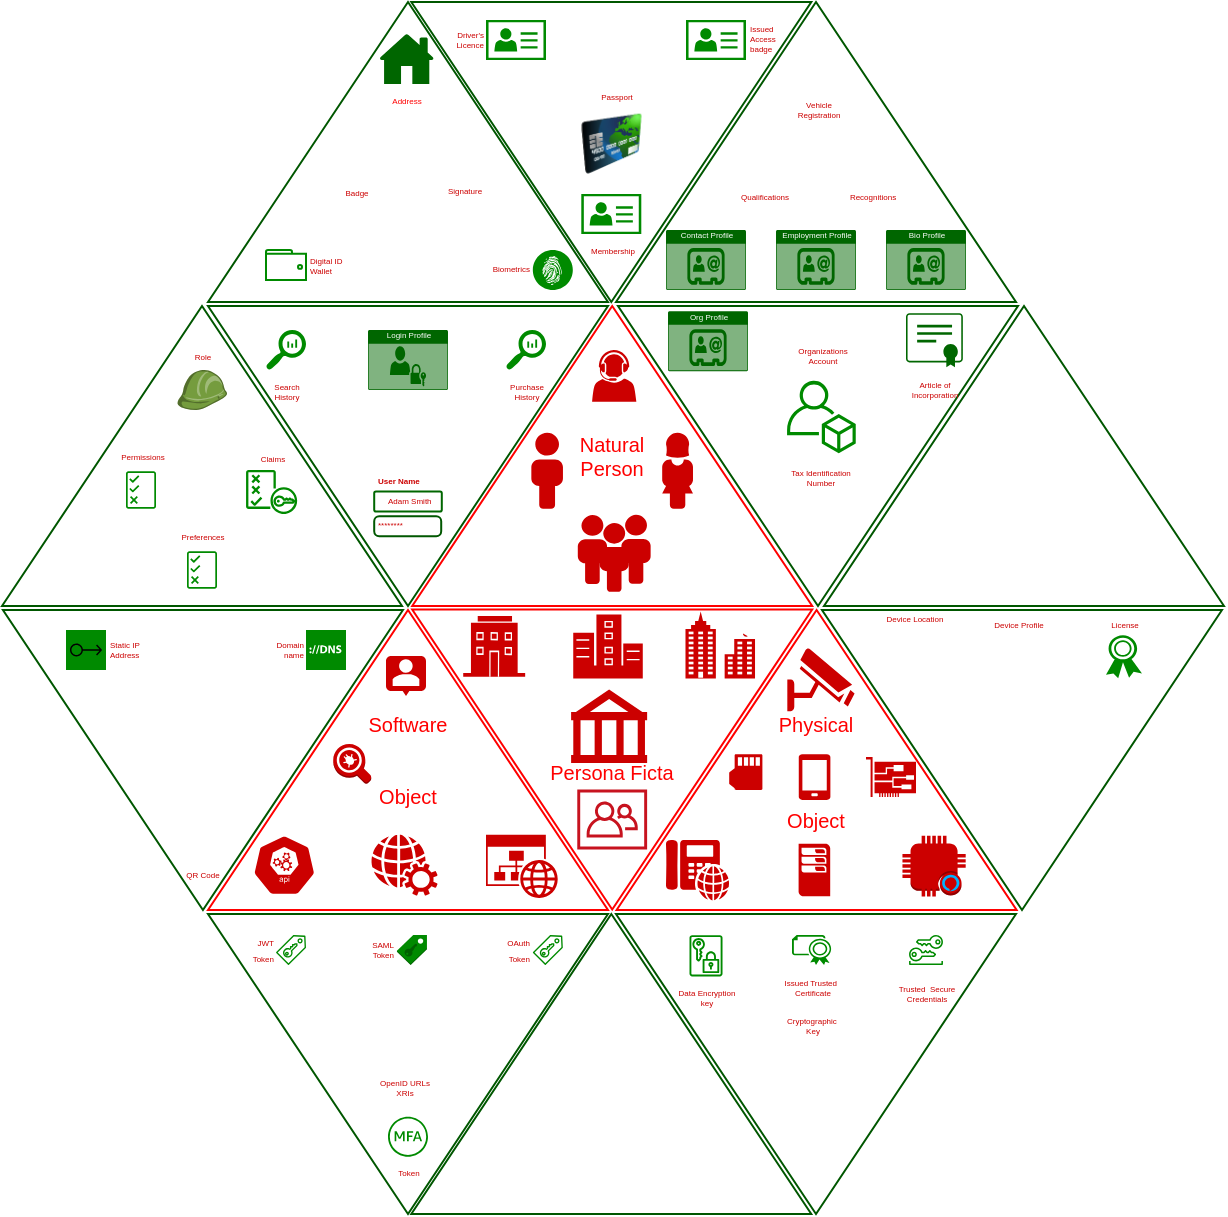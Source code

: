 <mxfile version="13.3.0" type="github" pages="4">
  <diagram id="kmjhnKm2TKJHIyiYtB56" name="Page-1">
    <mxGraphModel dx="556" dy="340" grid="1" gridSize="10" guides="1" tooltips="1" connect="1" arrows="1" fold="1" page="1" pageScale="1" pageWidth="1100" pageHeight="850" math="0" shadow="0">
      <root>
        <mxCell id="0" />
        <mxCell id="1" parent="0" />
        <mxCell id="CSKR0XeA0UPNSw7-Kzpn-4" value="" style="group" vertex="1" connectable="0" parent="1">
          <mxGeometry x="210" y="80" width="612" height="606" as="geometry" />
        </mxCell>
        <mxCell id="ZCC0vsF5aBIYuFwtmIaz-129" value="" style="triangle;whiteSpace=wrap;html=1;shadow=0;strokeColor=#005700;fillColor=none;direction=south;fontColor=#006600;" vertex="1" parent="CSKR0XeA0UPNSw7-Kzpn-4">
          <mxGeometry x="103" y="152" width="200" height="150" as="geometry" />
        </mxCell>
        <mxCell id="ZCC0vsF5aBIYuFwtmIaz-168" value="" style="triangle;whiteSpace=wrap;html=1;shadow=0;strokeColor=#005700;fillColor=none;direction=south;fontColor=#006600;flipH=1;flipV=1;" vertex="1" parent="CSKR0XeA0UPNSw7-Kzpn-4">
          <mxGeometry x="103" width="200" height="150" as="geometry" />
        </mxCell>
        <mxCell id="qyVIdLSaxjaKyciel1az-79" value="Digital ID &lt;br style=&quot;font-size: 4px;&quot;&gt;Wallet" style="html=1;verticalLabelPosition=middle;align=left;labelBackgroundColor=none;verticalAlign=middle;strokeWidth=1;strokeColor=#008A00;shadow=0;dashed=0;shape=mxgraph.ios7.icons.wallet;fillColor=none;fontSize=4;fontColor=#CC0000;labelPosition=right;" parent="CSKR0XeA0UPNSw7-Kzpn-4" vertex="1">
          <mxGeometry x="132" y="124" width="20" height="15" as="geometry" />
        </mxCell>
        <mxCell id="ZCC0vsF5aBIYuFwtmIaz-130" value="" style="triangle;whiteSpace=wrap;html=1;shadow=0;strokeColor=#005700;fillColor=none;direction=south;fontColor=#006600;flipH=0;flipV=1;" vertex="1" parent="CSKR0XeA0UPNSw7-Kzpn-4">
          <mxGeometry x="204.65" y="456" width="200" height="150" as="geometry" />
        </mxCell>
        <mxCell id="ZCC0vsF5aBIYuFwtmIaz-134" value="" style="triangle;whiteSpace=wrap;html=1;shadow=0;strokeColor=#005700;fillColor=none;direction=south;fontColor=#006600;" vertex="1" parent="CSKR0XeA0UPNSw7-Kzpn-4">
          <mxGeometry x="103" y="456" width="200" height="150" as="geometry" />
        </mxCell>
        <mxCell id="ZCC0vsF5aBIYuFwtmIaz-135" value="" style="triangle;whiteSpace=wrap;html=1;shadow=0;strokeColor=#005700;fillColor=none;direction=south;fontColor=#006600;" vertex="1" parent="CSKR0XeA0UPNSw7-Kzpn-4">
          <mxGeometry x="307" y="456" width="200" height="150" as="geometry" />
        </mxCell>
        <mxCell id="ZCC0vsF5aBIYuFwtmIaz-136" value="" style="triangle;whiteSpace=wrap;html=1;shadow=0;strokeColor=#005700;fillColor=none;direction=south;fontColor=#006600;" vertex="1" parent="CSKR0XeA0UPNSw7-Kzpn-4">
          <mxGeometry x="0.47" y="304" width="200" height="150" as="geometry" />
        </mxCell>
        <mxCell id="ZCC0vsF5aBIYuFwtmIaz-167" value="" style="triangle;whiteSpace=wrap;html=1;shadow=0;strokeColor=#005700;fillColor=none;direction=south;fontColor=#006600;flipH=1;flipV=1;" vertex="1" parent="CSKR0XeA0UPNSw7-Kzpn-4">
          <mxGeometry x="307" width="200" height="150" as="geometry" />
        </mxCell>
        <mxCell id="ZCC0vsF5aBIYuFwtmIaz-169" value="" style="triangle;whiteSpace=wrap;html=1;shadow=0;strokeColor=#005700;fillColor=none;direction=south;fontColor=#006600;flipH=1;flipV=0;" vertex="1" parent="CSKR0XeA0UPNSw7-Kzpn-4">
          <mxGeometry x="204.65" width="200" height="150" as="geometry" />
        </mxCell>
        <mxCell id="qyVIdLSaxjaKyciel1az-81" value="Driver&#39;s&lt;br style=&quot;font-size: 4px;&quot;&gt;Licence" style="pointerEvents=1;shadow=0;dashed=0;html=1;strokeColor=none;fillColor=#008a00;labelPosition=left;verticalLabelPosition=middle;verticalAlign=middle;outlineConnect=0;align=right;shape=mxgraph.office.concepts.contacts;fontColor=#CC0000;labelBackgroundColor=none;fontSize=4;" parent="CSKR0XeA0UPNSw7-Kzpn-4" vertex="1">
          <mxGeometry x="242" y="9" width="30" height="20" as="geometry" />
        </mxCell>
        <mxCell id="qyVIdLSaxjaKyciel1az-89" value="Biometrics" style="verticalLabelPosition=middle;html=1;fillColor=#008a00;verticalAlign=middle;points=[[0.145,0.145,0],[0.856,0.145,0],[0.855,0.855,0],[0.145,0.855,0],[0.5,0,0], [1,0.5,0], [0.5,1,0],[0,0.5,0]];pointerEvents=1;align=right;shape=mxgraph.cisco_safe.capability.identity_authorization;shadow=0;labelBackgroundColor=none;strokeColor=none;strokeWidth=1;fontSize=4;fontColor=#CC0000;labelPosition=left;" parent="CSKR0XeA0UPNSw7-Kzpn-4" vertex="1">
          <mxGeometry x="265.41" y="124" width="20" height="20" as="geometry" />
        </mxCell>
        <mxCell id="qyVIdLSaxjaKyciel1az-28" value="Issued&lt;br style=&quot;font-size: 4px;&quot;&gt;Access&amp;nbsp;&amp;nbsp;&lt;br style=&quot;font-size: 4px;&quot;&gt;badge" style="pointerEvents=1;shadow=0;dashed=0;html=1;strokeColor=none;fillColor=#008a00;labelPosition=right;verticalLabelPosition=middle;verticalAlign=middle;outlineConnect=0;align=left;shape=mxgraph.office.concepts.contacts;fontColor=#CC0000;labelBackgroundColor=none;fontSize=4;" parent="CSKR0XeA0UPNSw7-Kzpn-4" vertex="1">
          <mxGeometry x="342" y="9" width="30" height="20" as="geometry" />
        </mxCell>
        <mxCell id="qyVIdLSaxjaKyciel1az-87" value="" style="image;html=1;labelBackgroundColor=none;image=img/lib/clip_art/finance/Credit_Card_128x128.png;shadow=0;strokeColor=none;fillColor=#008a00;fontColor=#CC0000;fontSize=4;labelPosition=center;verticalLabelPosition=top;align=center;verticalAlign=bottom;" parent="CSKR0XeA0UPNSw7-Kzpn-4" vertex="1">
          <mxGeometry x="285.41" y="55.85" width="38.48" height="30" as="geometry" />
        </mxCell>
        <mxCell id="qyVIdLSaxjaKyciel1az-401" value="Passport" style="shape=image;html=1;verticalAlign=top;verticalLabelPosition=bottom;labelBackgroundColor=none;imageAspect=0;aspect=fixed;image=https://cdn0.iconfinder.com/data/icons/travel-filled-line-4/64/Travel-Filled-08-128.png;strokeWidth=1;fillColor=none;fontSize=4;fontColor=#CC0000;" parent="CSKR0XeA0UPNSw7-Kzpn-4" vertex="1">
          <mxGeometry x="292" y="9" width="30" height="30" as="geometry" />
        </mxCell>
        <mxCell id="ZCC0vsF5aBIYuFwtmIaz-139" value="Address" style="pointerEvents=1;shadow=0;dashed=0;html=1;strokeColor=none;labelPosition=center;verticalLabelPosition=bottom;verticalAlign=top;outlineConnect=0;align=center;shape=mxgraph.office.concepts.home;fillColor=#006600;fontSize=4;fontColor=#FF0000;" vertex="1" parent="CSKR0XeA0UPNSw7-Kzpn-4">
          <mxGeometry x="188.75" y="16" width="27.25" height="25" as="geometry" />
        </mxCell>
        <mxCell id="ZCC0vsF5aBIYuFwtmIaz-218" value="Signature" style="shape=image;html=1;verticalAlign=top;verticalLabelPosition=bottom;labelBackgroundColor=none;imageAspect=0;aspect=fixed;image=https://cdn3.iconfinder.com/data/icons/seo-black-fill-easy-1/128/signature_edit_electronic_signature_pen_-128.png;fillColor=#006600;fontSize=4;fontColor=#CC0000;fontStyle=0" vertex="1" parent="CSKR0XeA0UPNSw7-Kzpn-4">
          <mxGeometry x="220.3" y="64.15" width="21.7" height="21.7" as="geometry" />
        </mxCell>
        <mxCell id="ZCC0vsF5aBIYuFwtmIaz-213" value="&lt;font color=&quot;#cc0000&quot;&gt;Qualifications&lt;/font&gt;" style="shape=image;html=1;verticalAlign=top;verticalLabelPosition=bottom;labelBackgroundColor=none;imageAspect=0;aspect=fixed;image=https://cdn4.iconfinder.com/data/icons/success-filloutline/64/certificate-patent-education-diploma-degree-128.png;fillColor=#006600;fontSize=4;fontColor=#FF0000;labelPosition=center;align=center;" vertex="1" parent="CSKR0XeA0UPNSw7-Kzpn-4">
          <mxGeometry x="367" y="61" width="28" height="28" as="geometry" />
        </mxCell>
        <mxCell id="ZCC0vsF5aBIYuFwtmIaz-231" value="Membership" style="pointerEvents=1;shadow=0;dashed=0;html=1;strokeColor=none;fillColor=#008a00;labelPosition=center;verticalLabelPosition=bottom;verticalAlign=top;outlineConnect=0;align=center;shape=mxgraph.office.concepts.contacts;fontColor=#CC0000;labelBackgroundColor=none;fontSize=4;" vertex="1" parent="CSKR0XeA0UPNSw7-Kzpn-4">
          <mxGeometry x="289.65" y="96" width="30" height="20" as="geometry" />
        </mxCell>
        <mxCell id="ZCC0vsF5aBIYuFwtmIaz-229" value="Vehicle&lt;br&gt;Registration" style="shape=image;html=1;verticalAlign=top;verticalLabelPosition=bottom;labelBackgroundColor=none;imageAspect=0;aspect=fixed;image=https://cdn4.iconfinder.com/data/icons/Free-Medical-Icons-Set/128x128/Application.png;fillColor=#006600;fontSize=4;fontColor=#CC0000;" vertex="1" parent="CSKR0XeA0UPNSw7-Kzpn-4">
          <mxGeometry x="394" y="14.5" width="28" height="28" as="geometry" />
        </mxCell>
        <mxCell id="ZCC0vsF5aBIYuFwtmIaz-212" value="&lt;font style=&quot;font-size: 4px&quot;&gt;Contact Profile&lt;br style=&quot;font-size: 4px&quot;&gt;&lt;/font&gt;" style="html=1;strokeColor=none;fillColor=#006600;labelPosition=center;verticalLabelPosition=middle;verticalAlign=top;align=center;fontSize=4;outlineConnect=0;spacingTop=-6;fontColor=#FFFFFF;shape=mxgraph.sitemap.contact;shadow=0;labelBackgroundColor=none;" vertex="1" parent="CSKR0XeA0UPNSw7-Kzpn-4">
          <mxGeometry x="332" y="114" width="40" height="30" as="geometry" />
        </mxCell>
        <mxCell id="ZCC0vsF5aBIYuFwtmIaz-211" value="&lt;font style=&quot;font-size: 4px&quot;&gt;Employment Profile&lt;br style=&quot;font-size: 4px&quot;&gt;&lt;/font&gt;" style="html=1;strokeColor=none;fillColor=#006600;labelPosition=center;verticalLabelPosition=middle;verticalAlign=top;align=center;fontSize=4;outlineConnect=0;spacingTop=-6;fontColor=#FFFFFF;shape=mxgraph.sitemap.contact;shadow=0;labelBackgroundColor=none;" vertex="1" parent="CSKR0XeA0UPNSw7-Kzpn-4">
          <mxGeometry x="387" y="114" width="40" height="30" as="geometry" />
        </mxCell>
        <mxCell id="qyVIdLSaxjaKyciel1az-78" value="&lt;font style=&quot;font-size: 4px&quot;&gt;Bio Profile&lt;br style=&quot;font-size: 4px&quot;&gt;&lt;/font&gt;" style="html=1;strokeColor=none;fillColor=#006600;labelPosition=center;verticalLabelPosition=middle;verticalAlign=top;align=center;fontSize=4;outlineConnect=0;spacingTop=-6;fontColor=#FFFFFF;shape=mxgraph.sitemap.contact;shadow=0;labelBackgroundColor=none;" parent="CSKR0XeA0UPNSw7-Kzpn-4" vertex="1">
          <mxGeometry x="442" y="114" width="40" height="30" as="geometry" />
        </mxCell>
        <mxCell id="ZCC0vsF5aBIYuFwtmIaz-214" value="&lt;font color=&quot;#cc0000&quot;&gt;Recognitions&lt;/font&gt;" style="shape=image;html=1;verticalAlign=top;verticalLabelPosition=bottom;labelBackgroundColor=none;imageAspect=0;aspect=fixed;image=https://cdn4.iconfinder.com/data/icons/success-filloutline/64/certificate-patent-education-diploma-degree-128.png;fillColor=#006600;fontSize=4;fontColor=#FF0000;labelPosition=center;align=center;" vertex="1" parent="CSKR0XeA0UPNSw7-Kzpn-4">
          <mxGeometry x="421" y="61" width="28" height="28" as="geometry" />
        </mxCell>
        <mxCell id="ZCC0vsF5aBIYuFwtmIaz-237" value="Badge" style="shape=image;html=1;verticalAlign=top;verticalLabelPosition=bottom;labelBackgroundColor=#ffffff;imageAspect=0;aspect=fixed;image=https://cdn2.iconfinder.com/data/icons/identificon/96/profile-male-128.png;fillColor=#006600;fontSize=4;fontColor=#CC0000;" vertex="1" parent="CSKR0XeA0UPNSw7-Kzpn-4">
          <mxGeometry x="165.5" y="64.15" width="22.5" height="22.5" as="geometry" />
        </mxCell>
        <mxCell id="qyVIdLSaxjaKyciel1az-45" value="Trusted&amp;nbsp; Secure&lt;br style=&quot;font-size: 4px&quot;&gt;Credentials" style="outlineConnect=0;fontColor=#CC0000;fillColor=#008a00;strokeColor=none;dashed=0;verticalLabelPosition=bottom;verticalAlign=top;align=center;html=1;fontSize=4;fontStyle=0;aspect=fixed;pointerEvents=1;shape=mxgraph.aws4.long_term_security_credential;shadow=0;labelBackgroundColor=none;labelPosition=center;" parent="CSKR0XeA0UPNSw7-Kzpn-4" vertex="1">
          <mxGeometry x="453.53" y="462.7" width="16.95" height="22.61" as="geometry" />
        </mxCell>
        <mxCell id="qyVIdLSaxjaKyciel1az-322" value="Data Encryption&lt;br style=&quot;font-size: 4px;&quot;&gt;key" style="outlineConnect=0;fontColor=#CC0000;fillColor=#008a00;strokeColor=none;dashed=0;verticalLabelPosition=bottom;verticalAlign=top;align=center;html=1;fontSize=4;fontStyle=0;aspect=fixed;pointerEvents=1;shape=mxgraph.aws4.data_encryption_key;labelBackgroundColor=none;" parent="CSKR0XeA0UPNSw7-Kzpn-4" vertex="1">
          <mxGeometry x="343.75" y="466.5" width="16.51" height="20.77" as="geometry" />
        </mxCell>
        <mxCell id="qyVIdLSaxjaKyciel1az-74" value="Issued Trusted&amp;nbsp;&amp;nbsp;&lt;br style=&quot;font-size: 4px&quot;&gt;Certificate" style="verticalLabelPosition=bottom;html=1;verticalAlign=top;align=center;strokeColor=none;fillColor=#008a00;shape=mxgraph.azure.certificate;pointerEvents=1;shadow=0;fontSize=4;fontColor=#CC0000;labelBackgroundColor=none;labelPosition=center;" parent="CSKR0XeA0UPNSw7-Kzpn-4" vertex="1">
          <mxGeometry x="395" y="466.5" width="20" height="15" as="geometry" />
        </mxCell>
        <mxCell id="qyVIdLSaxjaKyciel1az-44" value="Domain &lt;br&gt;name" style="shadow=0;dashed=0;html=1;strokeColor=none;fillColor=#008a00;labelPosition=left;verticalLabelPosition=middle;verticalAlign=middle;align=right;outlineConnect=0;shape=mxgraph.veeam.dns;fontColor=#CC0000;labelBackgroundColor=none;fontSize=4;" parent="CSKR0XeA0UPNSw7-Kzpn-4" vertex="1">
          <mxGeometry x="152" y="314" width="20" height="20" as="geometry" />
        </mxCell>
        <mxCell id="qyVIdLSaxjaKyciel1az-359" value="" style="shape=image;html=1;verticalAlign=top;verticalLabelPosition=bottom;labelBackgroundColor=#ffffff;imageAspect=0;aspect=fixed;image=https://cdn3.iconfinder.com/data/icons/delta/128/File_URL.png;strokeWidth=1;fillColor=none;fontSize=4;fontColor=#CC0000;" parent="CSKR0XeA0UPNSw7-Kzpn-4" vertex="1">
          <mxGeometry x="86.14" y="354" width="26.57" height="26.57" as="geometry" />
        </mxCell>
        <mxCell id="qyVIdLSaxjaKyciel1az-283" value="Static IP &lt;br&gt;Address" style="outlineConnect=0;fontColor=#CC0000;strokeColor=none;fillColor=#008a00;dashed=0;verticalLabelPosition=middle;verticalAlign=middle;align=left;html=1;fontSize=4;fontStyle=0;aspect=fixed;shape=mxgraph.aws4.resourceIcon;resIcon=mxgraph.aws4.elastic_ip_address;labelBackgroundColor=none;labelPosition=right;" parent="CSKR0XeA0UPNSw7-Kzpn-4" vertex="1">
          <mxGeometry x="32" y="314" width="20" height="20" as="geometry" />
        </mxCell>
        <mxCell id="qyVIdLSaxjaKyciel1az-76" value="SAML&lt;br&gt;Token" style="outlineConnect=0;dashed=0;verticalLabelPosition=middle;verticalAlign=middle;align=right;html=1;shape=mxgraph.aws3.saml_token;fillColor=#008a00;shadow=0;labelBackgroundColor=none;strokeColor=none;strokeWidth=1;fontSize=4;fontColor=#CC0000;labelPosition=left;" parent="CSKR0XeA0UPNSw7-Kzpn-4" vertex="1">
          <mxGeometry x="197.47" y="466.5" width="15" height="15" as="geometry" />
        </mxCell>
        <mxCell id="qyVIdLSaxjaKyciel1az-372" value="&lt;font style=&quot;font-size: 4px&quot;&gt;JWT &lt;br&gt;Token&lt;/font&gt;" style="outlineConnect=0;fontColor=#CC0000;fillColor=#008a00;strokeColor=none;dashed=0;verticalLabelPosition=middle;verticalAlign=middle;align=right;html=1;fontSize=6;fontStyle=0;aspect=fixed;pointerEvents=1;shape=mxgraph.aws4.saml_token;labelBackgroundColor=none;labelPosition=left;" parent="CSKR0XeA0UPNSw7-Kzpn-4" vertex="1">
          <mxGeometry x="137" y="466.5" width="15" height="15" as="geometry" />
        </mxCell>
        <mxCell id="qyVIdLSaxjaKyciel1az-77" value="Token" style="outlineConnect=0;fontColor=#CC0000;fillColor=#008a00;strokeColor=none;dashed=0;verticalLabelPosition=bottom;verticalAlign=top;align=center;html=1;fontSize=4;fontStyle=0;aspect=fixed;pointerEvents=1;shape=mxgraph.aws4.mfa_token;shadow=0;labelBackgroundColor=none;labelPosition=center;" parent="CSKR0XeA0UPNSw7-Kzpn-4" vertex="1">
          <mxGeometry x="193.0" y="557.38" width="20" height="20" as="geometry" />
        </mxCell>
        <mxCell id="qyVIdLSaxjaKyciel1az-381" value="&lt;font style=&quot;font-size: 4px&quot;&gt;OAuth&lt;br&gt;Token&lt;br&gt;&lt;/font&gt;" style="outlineConnect=0;fontColor=#CC0000;fillColor=#008a00;strokeColor=none;dashed=0;verticalLabelPosition=middle;verticalAlign=middle;align=right;html=1;fontSize=6;fontStyle=0;aspect=fixed;pointerEvents=1;shape=mxgraph.aws4.saml_token;labelBackgroundColor=none;labelPosition=left;" parent="CSKR0XeA0UPNSw7-Kzpn-4" vertex="1">
          <mxGeometry x="265.41" y="466.5" width="15" height="15" as="geometry" />
        </mxCell>
        <mxCell id="qyVIdLSaxjaKyciel1az-333" value="OpenID URLs&lt;br&gt;XRIs" style="shape=image;html=1;verticalAlign=top;verticalLabelPosition=bottom;labelBackgroundColor=none;imageAspect=0;aspect=fixed;image=https://cdn4.iconfinder.com/data/icons/logos-and-brands/512/239_Openid_logo-128.png;strokeWidth=1;fillColor=none;fontSize=4;fontColor=#CC0000;labelPosition=center;align=center;" parent="CSKR0XeA0UPNSw7-Kzpn-4" vertex="1">
          <mxGeometry x="186.55" y="504" width="28" height="28" as="geometry" />
        </mxCell>
        <mxCell id="ZCC0vsF5aBIYuFwtmIaz-219" value="Login Profile" style="html=1;strokeColor=none;fillColor=#006600;labelPosition=center;verticalLabelPosition=middle;verticalAlign=top;align=center;fontSize=4;outlineConnect=0;spacingTop=-6;fontColor=#FFFFFF;shape=mxgraph.sitemap.login;labelBackgroundColor=none;" vertex="1" parent="CSKR0XeA0UPNSw7-Kzpn-4">
          <mxGeometry x="183" y="164" width="40" height="30" as="geometry" />
        </mxCell>
        <mxCell id="ZCC0vsF5aBIYuFwtmIaz-249" value="QR Code" style="shape=image;html=1;verticalAlign=top;verticalLabelPosition=bottom;labelBackgroundColor=none;imageAspect=0;aspect=fixed;image=https://cdn1.iconfinder.com/data/icons/ios-11-glyphs/30/qr_code-128.png;fillColor=#006600;fontSize=4;fontColor=#CC0000;" vertex="1" parent="CSKR0XeA0UPNSw7-Kzpn-4">
          <mxGeometry x="88.23" y="404" width="24.48" height="24.48" as="geometry" />
        </mxCell>
        <mxCell id="ZCC0vsF5aBIYuFwtmIaz-259" value="Cryptographic&amp;nbsp;&lt;br&gt;Key" style="shape=image;html=1;verticalAlign=bottom;verticalLabelPosition=top;labelBackgroundColor=none;imageAspect=0;aspect=fixed;image=https://cdn3.iconfinder.com/data/icons/cad-database-presentation-spreadsheet-vector-fil-2/512/12-128.png;fillColor=#006600;fontSize=4;fontColor=#CC0000;labelPosition=center;align=center;" vertex="1" parent="CSKR0XeA0UPNSw7-Kzpn-4">
          <mxGeometry x="394" y="520.29" width="21.43" height="21.43" as="geometry" />
        </mxCell>
        <mxCell id="qyVIdLSaxjaKyciel1az-73" value="&lt;font style=&quot;font-size: 4px&quot;&gt;Permissions&lt;/font&gt;" style="outlineConnect=0;fontColor=#CC0000;fillColor=#008a00;strokeColor=none;dashed=0;verticalLabelPosition=top;verticalAlign=bottom;align=center;html=1;fontSize=8;fontStyle=0;aspect=fixed;pointerEvents=1;shape=mxgraph.aws4.permissions;shadow=0;labelBackgroundColor=none;labelPosition=center;" parent="CSKR0XeA0UPNSw7-Kzpn-4" vertex="1">
          <mxGeometry x="62.0" y="234" width="15" height="20" as="geometry" />
        </mxCell>
        <mxCell id="ZCC0vsF5aBIYuFwtmIaz-264" value="" style="triangle;whiteSpace=wrap;html=1;shadow=0;strokeColor=#005700;fillColor=none;direction=south;fontColor=#006600;flipH=1;flipV=1;" vertex="1" parent="CSKR0XeA0UPNSw7-Kzpn-4">
          <mxGeometry y="152" width="200" height="150" as="geometry" />
        </mxCell>
        <mxCell id="qyVIdLSaxjaKyciel1az-29" value="" style="group;fontSize=10;fontColor=#FF0000;" parent="CSKR0XeA0UPNSw7-Kzpn-4" vertex="1" connectable="0">
          <mxGeometry x="102" y="304" width="303.1" height="150" as="geometry" />
        </mxCell>
        <mxCell id="qyVIdLSaxjaKyciel1az-30" value="Software&lt;br&gt;&lt;br&gt;&lt;br&gt;Object" style="triangle;whiteSpace=wrap;html=1;shadow=0;strokeColor=#FF0000;fillColor=none;direction=north;fontSize=10;fontColor=#FF0000;" parent="qyVIdLSaxjaKyciel1az-29" vertex="1">
          <mxGeometry x="1" width="200" height="150" as="geometry" />
        </mxCell>
        <mxCell id="qyVIdLSaxjaKyciel1az-31" value="" style="pointerEvents=1;shadow=0;dashed=0;html=1;strokeColor=none;fillColor=#CC0000;labelPosition=center;verticalLabelPosition=bottom;verticalAlign=top;outlineConnect=0;align=center;shape=mxgraph.office.concepts.web_services;fontColor=#FF0000;fontSize=10;" parent="qyVIdLSaxjaKyciel1az-29" vertex="1">
          <mxGeometry x="82.608" y="112.405" width="33.188" height="30.38" as="geometry" />
        </mxCell>
        <mxCell id="qyVIdLSaxjaKyciel1az-32" value="" style="html=1;dashed=0;whitespace=wrap;fillColor=#CC0000;strokeColor=none;points=[[0.005,0.63,0],[0.1,0.2,0],[0.9,0.2,0],[0.5,0,0],[0.995,0.63,0],[0.72,0.99,0],[0.5,1,0],[0.28,0.99,0]];shape=mxgraph.kubernetes.icon;prIcon=api;shadow=0;fontColor=#FF0000;fontSize=10;" parent="qyVIdLSaxjaKyciel1az-29" vertex="1">
          <mxGeometry x="23.343" y="112.405" width="31.608" height="30.38" as="geometry" />
        </mxCell>
        <mxCell id="qyVIdLSaxjaKyciel1az-33" value="" style="aspect=fixed;pointerEvents=1;shadow=0;dashed=0;html=1;strokeColor=none;labelPosition=center;verticalLabelPosition=bottom;verticalAlign=top;align=center;shape=mxgraph.mscae.enterprise.website_generic;fillColor=#CC0000;fontColor=#FF0000;fontSize=10;" parent="qyVIdLSaxjaKyciel1az-29" vertex="1">
          <mxGeometry x="140" y="112.41" width="35.93" height="31.61" as="geometry" />
        </mxCell>
        <mxCell id="qyVIdLSaxjaKyciel1az-34" value="" style="dashed=0;aspect=fixed;verticalLabelPosition=bottom;verticalAlign=top;align=center;shape=mxgraph.gmdl.chat;strokeColor=none;fillColor=#CC0000;shadow=0;fontColor=#FF0000;fontSize=10;" parent="qyVIdLSaxjaKyciel1az-29" vertex="1">
          <mxGeometry x="89.998" y="23.001" width="20" height="20" as="geometry" />
        </mxCell>
        <mxCell id="ZCC0vsF5aBIYuFwtmIaz-7" value="" style="shape=image;html=1;verticalAlign=top;verticalLabelPosition=bottom;labelBackgroundColor=#ffffff;imageAspect=0;aspect=fixed;image=https://cdn2.iconfinder.com/data/icons/botcons/100/android-bot-round-happy-eyes-virus-red-128.png;strokeWidth=1;fillColor=none;fontSize=10;fontColor=#FF0000;" vertex="1" parent="qyVIdLSaxjaKyciel1az-29">
          <mxGeometry x="110.0" y="63" width="28" height="28" as="geometry" />
        </mxCell>
        <mxCell id="ZCC0vsF5aBIYuFwtmIaz-8" value="" style="outlineConnect=0;dashed=0;verticalLabelPosition=bottom;verticalAlign=top;align=center;html=1;shape=mxgraph.aws3.agent;fillColor=#CC0000;labelBackgroundColor=none;strokeWidth=1;fontSize=10;fontColor=#FF0000;strokeColor=none;" vertex="1" parent="qyVIdLSaxjaKyciel1az-29">
          <mxGeometry x="63.61" y="67" width="19" height="20" as="geometry" />
        </mxCell>
        <mxCell id="ZCC0vsF5aBIYuFwtmIaz-58" value="" style="group" vertex="1" connectable="0" parent="qyVIdLSaxjaKyciel1az-29">
          <mxGeometry x="103.1" y="-0.22" width="200" height="150" as="geometry" />
        </mxCell>
        <mxCell id="qyVIdLSaxjaKyciel1az-13" value="&lt;br&gt;Persona Ficta" style="triangle;whiteSpace=wrap;html=1;shadow=0;strokeColor=#FF0000;fillColor=none;direction=south;fontSize=10;fontColor=#FF0000;" parent="ZCC0vsF5aBIYuFwtmIaz-58" vertex="1">
          <mxGeometry width="200.0" height="150" as="geometry" />
        </mxCell>
        <mxCell id="qyVIdLSaxjaKyciel1az-14" value="" style="pointerEvents=1;shadow=0;dashed=0;html=1;strokeColor=none;fillColor=#CC0000;labelPosition=center;verticalLabelPosition=bottom;verticalAlign=top;align=center;outlineConnect=0;shape=mxgraph.veeam2.smb_business;fontSize=10;fontColor=#FF0000;" parent="ZCC0vsF5aBIYuFwtmIaz-58" vertex="1">
          <mxGeometry x="25.509" y="3.277" width="30.976" height="30.38" as="geometry" />
        </mxCell>
        <mxCell id="qyVIdLSaxjaKyciel1az-15" value="" style="pointerEvents=1;shadow=0;dashed=0;html=1;strokeColor=none;fillColor=#CC0000;labelPosition=center;verticalLabelPosition=bottom;verticalAlign=top;align=center;outlineConnect=0;shape=mxgraph.veeam2.enterprise_business;fontSize=10;fontColor=#FF0000;" parent="ZCC0vsF5aBIYuFwtmIaz-58" vertex="1">
          <mxGeometry x="80.52" y="2.517" width="34.769" height="31.899" as="geometry" />
        </mxCell>
        <mxCell id="qyVIdLSaxjaKyciel1az-16" value="" style="outlineConnect=0;fontColor=#FF0000;gradientColor=none;fillColor=#C7131F;strokeColor=none;dashed=0;verticalLabelPosition=bottom;verticalAlign=top;align=center;html=1;fontSize=10;fontStyle=0;aspect=fixed;pointerEvents=1;shape=mxgraph.aws4.organizations_organizational_unit;shadow=0;" parent="ZCC0vsF5aBIYuFwtmIaz-58" vertex="1">
          <mxGeometry x="82.54" y="90" width="34.92" height="30" as="geometry" />
        </mxCell>
        <mxCell id="qyVIdLSaxjaKyciel1az-17" value="" style="shape=mxgraph.signs.travel.bank;html=1;fillColor=#CC0000;strokeColor=none;verticalLabelPosition=bottom;verticalAlign=top;align=center;fontColor=#FF0000;fontSize=10;" parent="ZCC0vsF5aBIYuFwtmIaz-58" vertex="1">
          <mxGeometry x="79.457" y="39.996" width="38.008" height="36.724" as="geometry" />
        </mxCell>
        <mxCell id="qyVIdLSaxjaKyciel1az-18" value="" style="fontColor=#FF0000;verticalAlign=top;verticalLabelPosition=bottom;labelPosition=center;align=center;html=1;outlineConnect=0;fillColor=#CC0000;strokeColor=none;gradientDirection=north;strokeWidth=2;shape=mxgraph.networks.business_center;shadow=0;fontSize=10;" parent="ZCC0vsF5aBIYuFwtmIaz-58" vertex="1">
          <mxGeometry x="136.643" y="0.998" width="34.769" height="33.418" as="geometry" />
        </mxCell>
        <mxCell id="ZCC0vsF5aBIYuFwtmIaz-62" value="" style="group" vertex="1" connectable="0" parent="CSKR0XeA0UPNSw7-Kzpn-4">
          <mxGeometry x="307.3" y="304" width="304.7" height="149.995" as="geometry" />
        </mxCell>
        <mxCell id="qyVIdLSaxjaKyciel1az-20" value="&lt;br&gt;Physical&lt;br&gt;&amp;nbsp;&amp;nbsp;&lt;br&gt;&lt;br&gt;&lt;br&gt;Object" style="triangle;whiteSpace=wrap;html=1;shadow=0;strokeColor=#FF0000;fillColor=none;direction=north;fontSize=10;fontColor=#FF0000;" parent="ZCC0vsF5aBIYuFwtmIaz-62" vertex="1">
          <mxGeometry width="200" height="149.995" as="geometry" />
        </mxCell>
        <mxCell id="qyVIdLSaxjaKyciel1az-21" value="" style="pointerEvents=1;shadow=0;dashed=0;html=1;strokeColor=none;fillColor=#CC0000;labelPosition=center;verticalLabelPosition=bottom;verticalAlign=top;outlineConnect=0;align=center;shape=mxgraph.office.devices.phone_voip;fontColor=#FF0000;fontSize=10;" parent="ZCC0vsF5aBIYuFwtmIaz-62" vertex="1">
          <mxGeometry x="24.691" y="114.826" width="31.608" height="30.379" as="geometry" />
        </mxCell>
        <mxCell id="qyVIdLSaxjaKyciel1az-23" value="" style="pointerEvents=1;shadow=0;dashed=0;html=1;strokeColor=none;fillColor=#CC0000;labelPosition=center;verticalLabelPosition=bottom;verticalAlign=top;align=center;outlineConnect=0;shape=mxgraph.veeam.2d.esx_esxi;fontColor=#FF0000;fontSize=10;" parent="ZCC0vsF5aBIYuFwtmIaz-62" vertex="1">
          <mxGeometry x="91" y="116.911" width="15.8" height="26.21" as="geometry" />
        </mxCell>
        <mxCell id="qyVIdLSaxjaKyciel1az-25" value="" style="outlineConnect=0;dashed=0;verticalLabelPosition=bottom;verticalAlign=top;align=center;html=1;shape=mxgraph.aws3.alexa_enabled_device;fillColor=#CC0000;strokeColor=none;fontColor=#FF0000;fontSize=10;" parent="ZCC0vsF5aBIYuFwtmIaz-62" vertex="1">
          <mxGeometry x="142.931" y="112.826" width="31.608" height="30.379" as="geometry" />
        </mxCell>
        <mxCell id="qyVIdLSaxjaKyciel1az-26" value="" style="pointerEvents=1;shadow=0;dashed=0;html=1;strokeColor=none;fillColor=#CC0000;labelPosition=center;verticalLabelPosition=bottom;verticalAlign=top;outlineConnect=0;align=center;shape=mxgraph.office.devices.cell_phone_generic;fontColor=#FF0000;fontSize=10;" parent="ZCC0vsF5aBIYuFwtmIaz-62" vertex="1">
          <mxGeometry x="91.084" y="72.154" width="15.804" height="22.784" as="geometry" />
        </mxCell>
        <mxCell id="qyVIdLSaxjaKyciel1az-27" value="" style="html=1;aspect=fixed;strokeColor=none;shadow=0;align=center;verticalAlign=top;fillColor=#CC0000;shape=mxgraph.gcp2.memory_card;fontColor=#FF0000;fontSize=10;" parent="ZCC0vsF5aBIYuFwtmIaz-62" vertex="1">
          <mxGeometry x="56.3" y="72.15" width="16.6" height="17.85" as="geometry" />
        </mxCell>
        <mxCell id="qyVIdLSaxjaKyciel1az-24" value="" style="fontColor=#FF0000;verticalAlign=top;verticalLabelPosition=bottom;labelPosition=center;align=center;html=1;outlineConnect=0;fillColor=#CC0000;strokeColor=none;gradientDirection=north;strokeWidth=2;shape=mxgraph.networks.security_camera;shadow=0;fontSize=10;" parent="ZCC0vsF5aBIYuFwtmIaz-62" vertex="1">
          <mxGeometry x="85.36" y="19" width="33.64" height="31.64" as="geometry" />
        </mxCell>
        <mxCell id="ZCC0vsF5aBIYuFwtmIaz-137" value="" style="triangle;whiteSpace=wrap;html=1;shadow=0;strokeColor=#005700;fillColor=none;direction=south;fontColor=#006600;" vertex="1" parent="ZCC0vsF5aBIYuFwtmIaz-62">
          <mxGeometry x="102.7" y="-0.01" width="200" height="150" as="geometry" />
        </mxCell>
        <mxCell id="qyVIdLSaxjaKyciel1az-22" value="" style="pointerEvents=1;shadow=0;dashed=0;html=1;strokeColor=none;fillColor=#CC0000;labelPosition=center;verticalLabelPosition=bottom;verticalAlign=top;outlineConnect=0;align=center;shape=mxgraph.office.devices.nic;fontColor=#FF0000;fontSize=10;" parent="ZCC0vsF5aBIYuFwtmIaz-62" vertex="1">
          <mxGeometry x="124.699" y="73.546" width="25" height="20" as="geometry" />
        </mxCell>
        <mxCell id="ZCC0vsF5aBIYuFwtmIaz-263" value="Device Profile" style="shape=image;html=1;verticalAlign=bottom;verticalLabelPosition=top;labelBackgroundColor=none;imageAspect=0;aspect=fixed;image=https://cdn2.iconfinder.com/data/icons/gnomeicontheme/48x48/stock/generic/stock_id.png;fillColor=#006600;fontSize=4;fontColor=#CC0000;labelPosition=center;align=center;" vertex="1" parent="ZCC0vsF5aBIYuFwtmIaz-62">
          <mxGeometry x="189.0" y="12.6" width="22.7" height="22.7" as="geometry" />
        </mxCell>
        <mxCell id="ZCC0vsF5aBIYuFwtmIaz-242" value="License" style="pointerEvents=1;shadow=0;dashed=0;html=1;strokeColor=none;fillColor=#008a00;labelPosition=center;verticalLabelPosition=top;verticalAlign=bottom;outlineConnect=0;align=center;shape=mxgraph.office.security.token;labelBackgroundColor=none;fontSize=4;fontColor=#CC0000;" vertex="1" parent="ZCC0vsF5aBIYuFwtmIaz-62">
          <mxGeometry x="244.7" y="12.599" width="18.01" height="21.496" as="geometry" />
        </mxCell>
        <mxCell id="qyVIdLSaxjaKyciel1az-162" value="Device Location" style="shape=image;html=1;verticalAlign=bottom;verticalLabelPosition=top;labelBackgroundColor=none;imageAspect=0;aspect=fixed;image=https://cdn0.iconfinder.com/data/icons/simpline-mix/64/simpline_8-128.png;fontSize=4;fontColor=#CC0000;labelPosition=center;align=center;" parent="ZCC0vsF5aBIYuFwtmIaz-62" vertex="1">
          <mxGeometry x="134.7" y="10" width="27.9" height="27.9" as="geometry" />
        </mxCell>
        <mxCell id="qyVIdLSaxjaKyciel1az-90" value="&lt;font style=&quot;font-size: 4px&quot;&gt;Role&lt;/font&gt;" style="outlineConnect=0;dashed=0;verticalLabelPosition=top;verticalAlign=bottom;align=center;html=1;shape=mxgraph.aws3.role;fillColor=#759C3E;gradientColor=none;shadow=0;strokeColor=#FF0000;labelBackgroundColor=none;fontColor=#CC0000;fontSize=8;labelPosition=center;" parent="CSKR0XeA0UPNSw7-Kzpn-4" vertex="1">
          <mxGeometry x="87.5" y="184" width="25" height="20" as="geometry" />
        </mxCell>
        <mxCell id="qyVIdLSaxjaKyciel1az-88" value="&lt;font color=&quot;#cc0000&quot;&gt;Claims&lt;/font&gt;" style="outlineConnect=0;fontColor=#ffffff;fillColor=#008a00;strokeColor=none;dashed=0;verticalLabelPosition=top;verticalAlign=bottom;align=center;html=1;fontSize=4;fontStyle=0;aspect=fixed;pointerEvents=1;shape=mxgraph.aws4.policy;shadow=0;labelBackgroundColor=none;labelPosition=center;" parent="CSKR0XeA0UPNSw7-Kzpn-4" vertex="1">
          <mxGeometry x="122" y="234" width="25.61" height="22" as="geometry" />
        </mxCell>
        <mxCell id="qyVIdLSaxjaKyciel1az-515" value="&lt;font style=&quot;font-size: 4px&quot;&gt;Preferences&lt;br&gt;&lt;/font&gt;" style="outlineConnect=0;fontColor=#CC0000;fillColor=#008a00;strokeColor=none;dashed=0;verticalLabelPosition=top;verticalAlign=bottom;align=center;html=1;fontSize=8;fontStyle=0;aspect=fixed;pointerEvents=1;shape=mxgraph.aws4.permissions;shadow=0;labelBackgroundColor=none;labelPosition=center;" parent="CSKR0XeA0UPNSw7-Kzpn-4" vertex="1">
          <mxGeometry x="92.5" y="274" width="15" height="20" as="geometry" />
        </mxCell>
        <mxCell id="qyVIdLSaxjaKyciel1az-7" value="Natural&lt;br&gt;Person" style="triangle;whiteSpace=wrap;html=1;shadow=0;strokeColor=#FF0000;fillColor=none;direction=north;fontSize=10;fontColor=#FF0000;" parent="CSKR0XeA0UPNSw7-Kzpn-4" vertex="1">
          <mxGeometry x="205.1" y="152" width="200" height="150" as="geometry" />
        </mxCell>
        <mxCell id="qyVIdLSaxjaKyciel1az-8" value="" style="verticalAlign=top;verticalLabelPosition=bottom;labelPosition=center;align=center;html=1;outlineConnect=0;fillColor=#CC0000;strokeColor=none;gradientDirection=north;strokeWidth=2;shape=mxgraph.networks.users;fontColor=#FF0000;fontSize=10;" parent="CSKR0XeA0UPNSw7-Kzpn-4" vertex="1">
          <mxGeometry x="287.902" y="256.43" width="36.412" height="38.506" as="geometry" />
        </mxCell>
        <mxCell id="qyVIdLSaxjaKyciel1az-9" value="" style="verticalAlign=top;verticalLabelPosition=bottom;labelPosition=center;align=center;html=1;outlineConnect=0;fillColor=#CC0000;strokeColor=none;gradientDirection=north;strokeWidth=2;shape=mxgraph.networks.user_female;fontColor=#FF0000;fontSize=10;" parent="CSKR0XeA0UPNSw7-Kzpn-4" vertex="1">
          <mxGeometry x="329.893" y="215.418" width="15.804" height="37.975" as="geometry" />
        </mxCell>
        <mxCell id="qyVIdLSaxjaKyciel1az-10" value="" style="verticalAlign=top;verticalLabelPosition=bottom;labelPosition=center;align=center;html=1;outlineConnect=0;fillColor=#CC0000;strokeColor=none;gradientDirection=north;strokeWidth=2;shape=mxgraph.networks.user_male;fontColor=#FF0000;fontSize=10;" parent="CSKR0XeA0UPNSw7-Kzpn-4" vertex="1">
          <mxGeometry x="264.67" y="215.418" width="15.804" height="37.975" as="geometry" />
        </mxCell>
        <mxCell id="qyVIdLSaxjaKyciel1az-11" value="" style="pointerEvents=1;shadow=0;dashed=0;html=1;strokeColor=none;fillColor=#CC0000;labelPosition=center;verticalLabelPosition=bottom;verticalAlign=top;outlineConnect=0;align=center;shape=mxgraph.office.users.call_center_agent;fontColor=#FF0000;fontSize=10;" parent="CSKR0XeA0UPNSw7-Kzpn-4" vertex="1">
          <mxGeometry x="295.045" y="174.003" width="22.126" height="25.823" as="geometry" />
        </mxCell>
        <mxCell id="ZCC0vsF5aBIYuFwtmIaz-133" value="" style="triangle;whiteSpace=wrap;html=1;shadow=0;strokeColor=#005700;fillColor=none;direction=south;fontColor=#006600;" vertex="1" parent="CSKR0XeA0UPNSw7-Kzpn-4">
          <mxGeometry x="308" y="152" width="200" height="150" as="geometry" />
        </mxCell>
        <mxCell id="qyVIdLSaxjaKyciel1az-4" value="Organizations &lt;br style=&quot;font-size: 4px;&quot;&gt;Account" style="outlineConnect=0;fontColor=#CC0000;fillColor=#008a00;strokeColor=none;dashed=0;verticalLabelPosition=top;verticalAlign=bottom;align=center;html=1;fontSize=4;fontStyle=0;aspect=fixed;pointerEvents=1;shape=mxgraph.aws4.organizations_account;shadow=0;labelBackgroundColor=none;labelPosition=center;" parent="CSKR0XeA0UPNSw7-Kzpn-4" vertex="1">
          <mxGeometry x="392.53" y="184.58" width="34.34" height="45.77" as="geometry" />
        </mxCell>
        <mxCell id="qyVIdLSaxjaKyciel1az-511" value="Tax Identification&lt;br&gt;Number" style="shape=image;html=1;verticalAlign=bottom;verticalLabelPosition=top;labelBackgroundColor=none;imageAspect=0;aspect=fixed;image=https://cdn3.iconfinder.com/data/icons/fintech-icon/128/13_Tax-128.png;strokeColor=#006600;strokeWidth=1;fillColor=none;fontSize=4;fontColor=#CC0000;align=center;labelPosition=center;" parent="CSKR0XeA0UPNSw7-Kzpn-4" vertex="1">
          <mxGeometry x="392.53" y="246.06" width="32.05" height="32.05" as="geometry" />
        </mxCell>
        <mxCell id="ZCC0vsF5aBIYuFwtmIaz-232" value="Purchase&lt;br&gt;History" style="pointerEvents=1;shadow=0;dashed=0;html=1;strokeColor=none;labelPosition=center;verticalLabelPosition=bottom;verticalAlign=top;align=center;fillColor=#008a00;shape=mxgraph.mscae.oms.log_search;labelBackgroundColor=none;fontSize=4;fontColor=#CC0000;" vertex="1" parent="CSKR0XeA0UPNSw7-Kzpn-4">
          <mxGeometry x="252" y="164" width="20" height="20" as="geometry" />
        </mxCell>
        <mxCell id="ZCC0vsF5aBIYuFwtmIaz-221" value="********" style="strokeWidth=1;html=1;shadow=0;dashed=0;shape=mxgraph.ios.iTextInput;strokeColor=#005700;align=left;buttonText=;fontSize=4;labelBackgroundColor=none;fillColor=none;fontColor=#CC0000;" vertex="1" parent="CSKR0XeA0UPNSw7-Kzpn-4">
          <mxGeometry x="186.1" y="257.09" width="33.5" height="10" as="geometry" />
        </mxCell>
        <mxCell id="ZCC0vsF5aBIYuFwtmIaz-222" value="Adam Smith" style="rounded=1;arcSize=9;align=left;spacingLeft=5;strokeColor=#006600;html=1;strokeWidth=1;fontSize=4;labelBackgroundColor=none;fillColor=none;fontColor=#CC0000;" vertex="1" parent="CSKR0XeA0UPNSw7-Kzpn-4">
          <mxGeometry x="186.1" y="244.72" width="33.8" height="10" as="geometry" />
        </mxCell>
        <mxCell id="ZCC0vsF5aBIYuFwtmIaz-223" value="&lt;font style=&quot;font-size: 4px&quot;&gt;User Name&lt;/font&gt;" style="fillColor=none;strokeColor=none;html=1;fontSize=4;fontStyle=0;align=left;fontColor=#CC0000;fontStyle=1;fontSize=11;labelBackgroundColor=none;strokeWidth=1;" vertex="1" parent="CSKR0XeA0UPNSw7-Kzpn-4">
          <mxGeometry x="186.1" y="230.35" width="30" height="14.12" as="geometry" />
        </mxCell>
        <mxCell id="ZCC0vsF5aBIYuFwtmIaz-233" value="Search &lt;br&gt;History" style="pointerEvents=1;shadow=0;dashed=0;html=1;strokeColor=none;labelPosition=center;verticalLabelPosition=bottom;verticalAlign=top;align=center;fillColor=#008a00;shape=mxgraph.mscae.oms.log_search;labelBackgroundColor=none;fontSize=4;fontColor=#CC0000;" vertex="1" parent="CSKR0XeA0UPNSw7-Kzpn-4">
          <mxGeometry x="132" y="164" width="20" height="20" as="geometry" />
        </mxCell>
        <mxCell id="ZCC0vsF5aBIYuFwtmIaz-256" value="Article of &lt;br&gt;Incorporation" style="points=[[0.015,0.015,0],[0.25,0,0],[0.5,0,0],[0.75,0,0],[0.985,0.015,0],[1,0.22,0],[1,0.44,0],[1,0.67,0],[0.985,0.89,0],[0,0.22,0],[0,0.44,0],[0,0.67,0],[0.015,0.89,0],[0.25,0.91,0],[0.5,0.91,0],[0.785,0.955,0]];verticalLabelPosition=bottom;html=1;verticalAlign=top;aspect=fixed;align=center;pointerEvents=1;shape=mxgraph.cisco19.x509_certificate;fillColor=#006600;strokeColor=none;labelBackgroundColor=none;fontSize=4;fontColor=#CC0000;" vertex="1" parent="CSKR0XeA0UPNSw7-Kzpn-4">
          <mxGeometry x="452.0" y="155.58" width="28.42" height="27" as="geometry" />
        </mxCell>
        <mxCell id="ZCC0vsF5aBIYuFwtmIaz-261" value="&lt;font style=&quot;font-size: 4px&quot;&gt;Org Profile&lt;br style=&quot;font-size: 4px&quot;&gt;&lt;/font&gt;" style="html=1;strokeColor=none;fillColor=#006600;labelPosition=center;verticalLabelPosition=middle;verticalAlign=top;align=center;fontSize=4;outlineConnect=0;spacingTop=-6;fontColor=#FFFFFF;shape=mxgraph.sitemap.contact;shadow=0;labelBackgroundColor=none;" vertex="1" parent="CSKR0XeA0UPNSw7-Kzpn-4">
          <mxGeometry x="333" y="154.58" width="40" height="30" as="geometry" />
        </mxCell>
        <mxCell id="CSKR0XeA0UPNSw7-Kzpn-1" value="" style="triangle;whiteSpace=wrap;html=1;shadow=0;strokeColor=#005700;fillColor=none;direction=south;fontColor=#006600;flipV=1;" vertex="1" parent="CSKR0XeA0UPNSw7-Kzpn-4">
          <mxGeometry x="411" y="152" width="200" height="150" as="geometry" />
        </mxCell>
      </root>
    </mxGraphModel>
  </diagram>
  <diagram name="Page-2" id="4QA8itZXw5ID19nThBdj">
    <mxGraphModel dx="556" dy="-510" grid="0" gridSize="10" guides="1" tooltips="1" connect="1" arrows="1" fold="1" page="1" pageScale="1" pageWidth="1100" pageHeight="850" math="0" shadow="0">
      <root>
        <mxCell id="ZZJeUgKzoIVRIMGufOQw-0" />
        <mxCell id="ZZJeUgKzoIVRIMGufOQw-1" parent="ZZJeUgKzoIVRIMGufOQw-0" />
        <mxCell id="_Ru22wIDDWSlNjg7epXI-0" value="" style="group" vertex="1" connectable="0" parent="ZZJeUgKzoIVRIMGufOQw-1">
          <mxGeometry x="350.48" y="1330" width="405.3" height="302" as="geometry" />
        </mxCell>
        <mxCell id="_Ru22wIDDWSlNjg7epXI-1" value="" style="group" vertex="1" connectable="0" parent="_Ru22wIDDWSlNjg7epXI-0">
          <mxGeometry width="405.3" height="302" as="geometry" />
        </mxCell>
        <mxCell id="_Ru22wIDDWSlNjg7epXI-2" value="" style="group" vertex="1" connectable="0" parent="_Ru22wIDDWSlNjg7epXI-1">
          <mxGeometry width="405.3" height="302" as="geometry" />
        </mxCell>
        <mxCell id="_Ru22wIDDWSlNjg7epXI-3" value="" style="group" vertex="1" connectable="0" parent="_Ru22wIDDWSlNjg7epXI-2">
          <mxGeometry width="405.3" height="302" as="geometry" />
        </mxCell>
        <mxCell id="_Ru22wIDDWSlNjg7epXI-4" value="" style="group;fontSize=10;fontColor=#FF0000;" vertex="1" connectable="0" parent="_Ru22wIDDWSlNjg7epXI-3">
          <mxGeometry y="152" width="303.1" height="150" as="geometry" />
        </mxCell>
        <mxCell id="_Ru22wIDDWSlNjg7epXI-5" value="Software&lt;br&gt;&lt;br&gt;&lt;br&gt;Object" style="triangle;whiteSpace=wrap;html=1;shadow=0;strokeColor=#FF0000;fillColor=none;direction=north;fontSize=10;fontColor=#FF0000;" vertex="1" parent="_Ru22wIDDWSlNjg7epXI-4">
          <mxGeometry x="1" width="200" height="150" as="geometry" />
        </mxCell>
        <mxCell id="_Ru22wIDDWSlNjg7epXI-6" value="" style="pointerEvents=1;shadow=0;dashed=0;html=1;strokeColor=none;fillColor=#CC0000;labelPosition=center;verticalLabelPosition=bottom;verticalAlign=top;outlineConnect=0;align=center;shape=mxgraph.office.concepts.web_services;fontColor=#FF0000;fontSize=10;" vertex="1" parent="_Ru22wIDDWSlNjg7epXI-4">
          <mxGeometry x="82.608" y="112.405" width="33.188" height="30.38" as="geometry" />
        </mxCell>
        <mxCell id="_Ru22wIDDWSlNjg7epXI-7" value="" style="html=1;dashed=0;whitespace=wrap;fillColor=#CC0000;strokeColor=none;points=[[0.005,0.63,0],[0.1,0.2,0],[0.9,0.2,0],[0.5,0,0],[0.995,0.63,0],[0.72,0.99,0],[0.5,1,0],[0.28,0.99,0]];shape=mxgraph.kubernetes.icon;prIcon=api;shadow=0;fontColor=#FF0000;fontSize=10;" vertex="1" parent="_Ru22wIDDWSlNjg7epXI-4">
          <mxGeometry x="23.343" y="112.405" width="31.608" height="30.38" as="geometry" />
        </mxCell>
        <mxCell id="_Ru22wIDDWSlNjg7epXI-8" value="" style="aspect=fixed;pointerEvents=1;shadow=0;dashed=0;html=1;strokeColor=none;labelPosition=center;verticalLabelPosition=bottom;verticalAlign=top;align=center;shape=mxgraph.mscae.enterprise.website_generic;fillColor=#CC0000;fontColor=#FF0000;fontSize=10;" vertex="1" parent="_Ru22wIDDWSlNjg7epXI-4">
          <mxGeometry x="140" y="112.41" width="35.93" height="31.61" as="geometry" />
        </mxCell>
        <mxCell id="_Ru22wIDDWSlNjg7epXI-9" value="" style="dashed=0;aspect=fixed;verticalLabelPosition=bottom;verticalAlign=top;align=center;shape=mxgraph.gmdl.chat;strokeColor=none;fillColor=#CC0000;shadow=0;fontColor=#FF0000;fontSize=10;" vertex="1" parent="_Ru22wIDDWSlNjg7epXI-4">
          <mxGeometry x="89.998" y="23.001" width="20" height="20" as="geometry" />
        </mxCell>
        <mxCell id="_Ru22wIDDWSlNjg7epXI-10" value="" style="shape=image;html=1;verticalAlign=top;verticalLabelPosition=bottom;labelBackgroundColor=#ffffff;imageAspect=0;aspect=fixed;image=https://cdn2.iconfinder.com/data/icons/botcons/100/android-bot-round-happy-eyes-virus-red-128.png;strokeWidth=1;fillColor=none;fontSize=10;fontColor=#FF0000;" vertex="1" parent="_Ru22wIDDWSlNjg7epXI-4">
          <mxGeometry x="110.0" y="63" width="28" height="28" as="geometry" />
        </mxCell>
        <mxCell id="_Ru22wIDDWSlNjg7epXI-11" value="" style="outlineConnect=0;dashed=0;verticalLabelPosition=bottom;verticalAlign=top;align=center;html=1;shape=mxgraph.aws3.agent;fillColor=#CC0000;labelBackgroundColor=none;strokeWidth=1;fontSize=10;fontColor=#FF0000;strokeColor=none;" vertex="1" parent="_Ru22wIDDWSlNjg7epXI-4">
          <mxGeometry x="63.61" y="67" width="19" height="20" as="geometry" />
        </mxCell>
        <mxCell id="_Ru22wIDDWSlNjg7epXI-12" value="" style="group" vertex="1" connectable="0" parent="_Ru22wIDDWSlNjg7epXI-4">
          <mxGeometry x="103.1" y="-0.22" width="200" height="150" as="geometry" />
        </mxCell>
        <mxCell id="_Ru22wIDDWSlNjg7epXI-13" value="&lt;br&gt;Persona Ficta" style="triangle;whiteSpace=wrap;html=1;shadow=0;strokeColor=#FF0000;fillColor=none;direction=south;fontSize=10;fontColor=#FF0000;" vertex="1" parent="_Ru22wIDDWSlNjg7epXI-12">
          <mxGeometry width="200.0" height="150" as="geometry" />
        </mxCell>
        <mxCell id="_Ru22wIDDWSlNjg7epXI-14" value="" style="pointerEvents=1;shadow=0;dashed=0;html=1;strokeColor=none;fillColor=#CC0000;labelPosition=center;verticalLabelPosition=bottom;verticalAlign=top;align=center;outlineConnect=0;shape=mxgraph.veeam2.smb_business;fontSize=10;fontColor=#FF0000;" vertex="1" parent="_Ru22wIDDWSlNjg7epXI-12">
          <mxGeometry x="25.509" y="3.277" width="30.976" height="30.38" as="geometry" />
        </mxCell>
        <mxCell id="_Ru22wIDDWSlNjg7epXI-15" value="" style="pointerEvents=1;shadow=0;dashed=0;html=1;strokeColor=none;fillColor=#CC0000;labelPosition=center;verticalLabelPosition=bottom;verticalAlign=top;align=center;outlineConnect=0;shape=mxgraph.veeam2.enterprise_business;fontSize=10;fontColor=#FF0000;" vertex="1" parent="_Ru22wIDDWSlNjg7epXI-12">
          <mxGeometry x="80.52" y="2.517" width="34.769" height="31.899" as="geometry" />
        </mxCell>
        <mxCell id="_Ru22wIDDWSlNjg7epXI-16" value="" style="outlineConnect=0;fontColor=#FF0000;gradientColor=none;fillColor=#C7131F;strokeColor=none;dashed=0;verticalLabelPosition=bottom;verticalAlign=top;align=center;html=1;fontSize=10;fontStyle=0;aspect=fixed;pointerEvents=1;shape=mxgraph.aws4.organizations_organizational_unit;shadow=0;" vertex="1" parent="_Ru22wIDDWSlNjg7epXI-12">
          <mxGeometry x="82.54" y="90" width="34.92" height="30" as="geometry" />
        </mxCell>
        <mxCell id="_Ru22wIDDWSlNjg7epXI-17" value="" style="shape=mxgraph.signs.travel.bank;html=1;fillColor=#CC0000;strokeColor=none;verticalLabelPosition=bottom;verticalAlign=top;align=center;fontColor=#FF0000;fontSize=10;" vertex="1" parent="_Ru22wIDDWSlNjg7epXI-12">
          <mxGeometry x="79.457" y="39.996" width="38.008" height="36.724" as="geometry" />
        </mxCell>
        <mxCell id="_Ru22wIDDWSlNjg7epXI-18" value="" style="fontColor=#FF0000;verticalAlign=top;verticalLabelPosition=bottom;labelPosition=center;align=center;html=1;outlineConnect=0;fillColor=#CC0000;strokeColor=none;gradientDirection=north;strokeWidth=2;shape=mxgraph.networks.business_center;shadow=0;fontSize=10;" vertex="1" parent="_Ru22wIDDWSlNjg7epXI-12">
          <mxGeometry x="136.643" y="0.998" width="34.769" height="33.418" as="geometry" />
        </mxCell>
        <mxCell id="_Ru22wIDDWSlNjg7epXI-19" value="" style="group" vertex="1" connectable="0" parent="_Ru22wIDDWSlNjg7epXI-3">
          <mxGeometry x="103.1" width="200.0" height="150" as="geometry" />
        </mxCell>
        <mxCell id="_Ru22wIDDWSlNjg7epXI-20" value="Natural&lt;br&gt;Person" style="triangle;whiteSpace=wrap;html=1;shadow=0;strokeColor=#FF0000;fillColor=none;direction=north;fontSize=10;fontColor=#FF0000;" vertex="1" parent="_Ru22wIDDWSlNjg7epXI-19">
          <mxGeometry width="200" height="150" as="geometry" />
        </mxCell>
        <mxCell id="_Ru22wIDDWSlNjg7epXI-21" value="" style="verticalAlign=top;verticalLabelPosition=bottom;labelPosition=center;align=center;html=1;outlineConnect=0;fillColor=#CC0000;strokeColor=none;gradientDirection=north;strokeWidth=2;shape=mxgraph.networks.users;fontColor=#FF0000;fontSize=10;" vertex="1" parent="_Ru22wIDDWSlNjg7epXI-19">
          <mxGeometry x="82.802" y="104.43" width="36.412" height="38.506" as="geometry" />
        </mxCell>
        <mxCell id="_Ru22wIDDWSlNjg7epXI-22" value="" style="verticalAlign=top;verticalLabelPosition=bottom;labelPosition=center;align=center;html=1;outlineConnect=0;fillColor=#CC0000;strokeColor=none;gradientDirection=north;strokeWidth=2;shape=mxgraph.networks.user_female;fontColor=#FF0000;fontSize=10;" vertex="1" parent="_Ru22wIDDWSlNjg7epXI-19">
          <mxGeometry x="124.793" y="63.418" width="15.804" height="37.975" as="geometry" />
        </mxCell>
        <mxCell id="_Ru22wIDDWSlNjg7epXI-23" value="" style="verticalAlign=top;verticalLabelPosition=bottom;labelPosition=center;align=center;html=1;outlineConnect=0;fillColor=#CC0000;strokeColor=none;gradientDirection=north;strokeWidth=2;shape=mxgraph.networks.user_male;fontColor=#FF0000;fontSize=10;" vertex="1" parent="_Ru22wIDDWSlNjg7epXI-19">
          <mxGeometry x="59.57" y="63.418" width="15.804" height="37.975" as="geometry" />
        </mxCell>
        <mxCell id="_Ru22wIDDWSlNjg7epXI-24" value="" style="pointerEvents=1;shadow=0;dashed=0;html=1;strokeColor=none;fillColor=#CC0000;labelPosition=center;verticalLabelPosition=bottom;verticalAlign=top;outlineConnect=0;align=center;shape=mxgraph.office.users.call_center_agent;fontColor=#FF0000;fontSize=10;" vertex="1" parent="_Ru22wIDDWSlNjg7epXI-19">
          <mxGeometry x="89.945" y="25.823" width="22.126" height="25.823" as="geometry" />
        </mxCell>
        <mxCell id="_Ru22wIDDWSlNjg7epXI-25" value="" style="group" vertex="1" connectable="0" parent="_Ru22wIDDWSlNjg7epXI-3">
          <mxGeometry x="205.3" y="152" width="200" height="149.995" as="geometry" />
        </mxCell>
        <mxCell id="_Ru22wIDDWSlNjg7epXI-26" value="&lt;br&gt;Physical&lt;br&gt;&amp;nbsp;&amp;nbsp;&lt;br&gt;&lt;br&gt;&lt;br&gt;Object" style="triangle;whiteSpace=wrap;html=1;shadow=0;strokeColor=#FF0000;fillColor=none;direction=north;fontSize=10;fontColor=#FF0000;" vertex="1" parent="_Ru22wIDDWSlNjg7epXI-25">
          <mxGeometry width="200" height="149.995" as="geometry" />
        </mxCell>
        <mxCell id="_Ru22wIDDWSlNjg7epXI-27" value="" style="pointerEvents=1;shadow=0;dashed=0;html=1;strokeColor=none;fillColor=#CC0000;labelPosition=center;verticalLabelPosition=bottom;verticalAlign=top;outlineConnect=0;align=center;shape=mxgraph.office.devices.phone_voip;fontColor=#FF0000;fontSize=10;" vertex="1" parent="_Ru22wIDDWSlNjg7epXI-25">
          <mxGeometry x="24.691" y="114.826" width="31.608" height="30.379" as="geometry" />
        </mxCell>
        <mxCell id="_Ru22wIDDWSlNjg7epXI-28" value="" style="pointerEvents=1;shadow=0;dashed=0;html=1;strokeColor=none;fillColor=#CC0000;labelPosition=center;verticalLabelPosition=bottom;verticalAlign=top;align=center;outlineConnect=0;shape=mxgraph.veeam.2d.esx_esxi;fontColor=#FF0000;fontSize=10;" vertex="1" parent="_Ru22wIDDWSlNjg7epXI-25">
          <mxGeometry x="91" y="116.911" width="15.8" height="26.21" as="geometry" />
        </mxCell>
        <mxCell id="_Ru22wIDDWSlNjg7epXI-29" value="" style="outlineConnect=0;dashed=0;verticalLabelPosition=bottom;verticalAlign=top;align=center;html=1;shape=mxgraph.aws3.alexa_enabled_device;fillColor=#CC0000;strokeColor=none;fontColor=#FF0000;fontSize=10;" vertex="1" parent="_Ru22wIDDWSlNjg7epXI-25">
          <mxGeometry x="142.931" y="112.826" width="31.608" height="30.379" as="geometry" />
        </mxCell>
        <mxCell id="_Ru22wIDDWSlNjg7epXI-30" value="" style="pointerEvents=1;shadow=0;dashed=0;html=1;strokeColor=none;fillColor=#CC0000;labelPosition=center;verticalLabelPosition=bottom;verticalAlign=top;outlineConnect=0;align=center;shape=mxgraph.office.devices.cell_phone_generic;fontColor=#FF0000;fontSize=10;" vertex="1" parent="_Ru22wIDDWSlNjg7epXI-25">
          <mxGeometry x="91.084" y="72.154" width="15.804" height="22.784" as="geometry" />
        </mxCell>
        <mxCell id="_Ru22wIDDWSlNjg7epXI-31" value="" style="html=1;aspect=fixed;strokeColor=none;shadow=0;align=center;verticalAlign=top;fillColor=#CC0000;shape=mxgraph.gcp2.memory_card;fontColor=#FF0000;fontSize=10;" vertex="1" parent="_Ru22wIDDWSlNjg7epXI-25">
          <mxGeometry x="119" y="74.62" width="16.6" height="17.85" as="geometry" />
        </mxCell>
        <mxCell id="_Ru22wIDDWSlNjg7epXI-32" value="" style="fontColor=#FF0000;verticalAlign=top;verticalLabelPosition=bottom;labelPosition=center;align=center;html=1;outlineConnect=0;fillColor=#CC0000;strokeColor=none;gradientDirection=north;strokeWidth=2;shape=mxgraph.networks.security_camera;shadow=0;fontSize=10;" vertex="1" parent="_Ru22wIDDWSlNjg7epXI-25">
          <mxGeometry x="85.36" y="19" width="33.64" height="31.64" as="geometry" />
        </mxCell>
        <mxCell id="_Ru22wIDDWSlNjg7epXI-33" value="" style="pointerEvents=1;shadow=0;dashed=0;html=1;strokeColor=none;fillColor=#CC0000;labelPosition=center;verticalLabelPosition=bottom;verticalAlign=top;outlineConnect=0;align=center;shape=mxgraph.office.devices.nic;fontColor=#FF0000;fontSize=10;" vertex="1" parent="_Ru22wIDDWSlNjg7epXI-25">
          <mxGeometry x="54.299" y="73.546" width="25" height="20" as="geometry" />
        </mxCell>
      </root>
    </mxGraphModel>
  </diagram>
  <diagram id="u62hLMvxbqGbNDMvkadk" name="Page-3">
    <mxGraphModel dx="1589" dy="121" grid="1" gridSize="10" guides="1" tooltips="1" connect="1" arrows="1" fold="1" page="1" pageScale="1" pageWidth="1100" pageHeight="850" math="0" shadow="0">
      <root>
        <mxCell id="2p5MaKDDWT3B93vbVvwf-0" />
        <mxCell id="2p5MaKDDWT3B93vbVvwf-1" parent="2p5MaKDDWT3B93vbVvwf-0" />
        <mxCell id="-a1UEPuusHy5rhhuWVYW-5" value="" style="edgeStyle=none;rounded=0;orthogonalLoop=1;jettySize=auto;html=1;fontSize=4;fontColor=#CC0000;endArrow=ERmany;endFill=0;startArrow=ERmany;startFill=0;exitX=0.82;exitY=0.07;exitDx=0;exitDy=0;exitPerimeter=0;" edge="1" parent="2p5MaKDDWT3B93vbVvwf-1" source="-a1UEPuusHy5rhhuWVYW-3" target="r29z2zv_r777M4T_qhrj-0">
          <mxGeometry relative="1" as="geometry">
            <mxPoint x="995.68" y="970" as="targetPoint" />
          </mxGeometry>
        </mxCell>
        <mxCell id="bVjVruwHouxFNV10EuSH-2" value="" style="edgeStyle=none;rounded=0;orthogonalLoop=1;jettySize=auto;html=1;startArrow=ERone;startFill=0;endArrow=ERone;endFill=0;fontSize=4;fontColor=#CC0000;entryX=0;entryY=0.5;entryDx=0;entryDy=0;" edge="1" parent="2p5MaKDDWT3B93vbVvwf-1" source="-a1UEPuusHy5rhhuWVYW-3" target="bVjVruwHouxFNV10EuSH-0">
          <mxGeometry relative="1" as="geometry">
            <mxPoint x="875.68" y="1091.005" as="targetPoint" />
          </mxGeometry>
        </mxCell>
        <mxCell id="GLZ4x7t4GV3L5pPDfjEl-2" value="" style="edgeStyle=none;rounded=0;orthogonalLoop=1;jettySize=auto;html=1;startArrow=ERone;startFill=0;endArrow=ERone;endFill=0;fontSize=4;fontColor=#CC0000;entryX=0.31;entryY=0.33;entryDx=0;entryDy=0;entryPerimeter=0;" edge="1" parent="2p5MaKDDWT3B93vbVvwf-1" source="-a1UEPuusHy5rhhuWVYW-3" target="GLZ4x7t4GV3L5pPDfjEl-0">
          <mxGeometry relative="1" as="geometry">
            <mxPoint x="875.68" y="1091.005" as="targetPoint" />
          </mxGeometry>
        </mxCell>
        <mxCell id="-uztqGFY9O0J4uAVM_xP-2" value="" style="edgeStyle=none;rounded=0;orthogonalLoop=1;jettySize=auto;html=1;startArrow=ERone;startFill=0;endArrow=ERone;endFill=0;fontSize=4;fontColor=#CC0000;" edge="1" parent="2p5MaKDDWT3B93vbVvwf-1" source="-a1UEPuusHy5rhhuWVYW-3" target="-uztqGFY9O0J4uAVM_xP-0">
          <mxGeometry relative="1" as="geometry">
            <mxPoint x="705.68" y="1111.005" as="targetPoint" />
          </mxGeometry>
        </mxCell>
        <mxCell id="mysR4F37wJqWpXnFs1Cz-1" value="" style="edgeStyle=none;rounded=0;orthogonalLoop=1;jettySize=auto;html=1;startArrow=ERone;startFill=0;endArrow=ERmany;endFill=0;fontSize=4;fontColor=#CC0000;" edge="1" parent="2p5MaKDDWT3B93vbVvwf-1" source="-a1UEPuusHy5rhhuWVYW-3" target="mysR4F37wJqWpXnFs1Cz-0">
          <mxGeometry relative="1" as="geometry" />
        </mxCell>
        <mxCell id="wQ4vq4YtLCBb7i7WwyYT-1" value="" style="edgeStyle=none;rounded=0;orthogonalLoop=1;jettySize=auto;html=1;startArrow=ERone;startFill=0;endArrow=ERmany;endFill=0;fontSize=4;fontColor=#CC0000;" edge="1" parent="2p5MaKDDWT3B93vbVvwf-1" source="-a1UEPuusHy5rhhuWVYW-3" target="wQ4vq4YtLCBb7i7WwyYT-0">
          <mxGeometry relative="1" as="geometry" />
        </mxCell>
        <mxCell id="m1K5oDZ0NGYN7mKZOKgY-2" value="" style="edgeStyle=none;rounded=0;orthogonalLoop=1;jettySize=auto;html=1;startArrow=ERmany;startFill=0;endArrow=ERoneToMany;endFill=0;fontSize=4;fontColor=#CC0000;entryX=0.4;entryY=1;entryDx=0;entryDy=0;entryPerimeter=0;" edge="1" parent="2p5MaKDDWT3B93vbVvwf-1" source="-a1UEPuusHy5rhhuWVYW-3" target="jrqJTP8oPLpJsrfW2FHw-0">
          <mxGeometry relative="1" as="geometry">
            <mxPoint x="820.68" y="962.01" as="targetPoint" />
          </mxGeometry>
        </mxCell>
        <mxCell id="-a1UEPuusHy5rhhuWVYW-3" value="" style="verticalAlign=top;verticalLabelPosition=bottom;labelPosition=center;align=center;html=1;outlineConnect=0;fillColor=#CC0000;strokeColor=none;gradientDirection=north;strokeWidth=2;shape=mxgraph.networks.user_male;fontColor=#FF0000;fontSize=10;" vertex="1" parent="2p5MaKDDWT3B93vbVvwf-1">
          <mxGeometry x="785.68" y="1042.01" width="70" height="137.99" as="geometry" />
        </mxCell>
        <mxCell id="r29z2zv_r777M4T_qhrj-0" value="Home Address" style="pointerEvents=1;shadow=0;dashed=0;html=1;strokeColor=none;labelPosition=center;verticalLabelPosition=bottom;verticalAlign=top;outlineConnect=0;align=center;shape=mxgraph.office.concepts.home;fillColor=#006600;fontSize=4;fontColor=#FF0000;" vertex="1" parent="2p5MaKDDWT3B93vbVvwf-1">
          <mxGeometry x="910" y="920" width="64.31" height="60" as="geometry" />
        </mxCell>
        <mxCell id="bVjVruwHouxFNV10EuSH-0" value="Passport Number" style="shape=image;html=1;verticalAlign=top;verticalLabelPosition=bottom;labelBackgroundColor=none;imageAspect=0;aspect=fixed;image=https://cdn0.iconfinder.com/data/icons/travel-filled-line-4/64/Travel-Filled-08-128.png;strokeWidth=1;fillColor=none;fontSize=4;fontColor=#CC0000;" vertex="1" parent="2p5MaKDDWT3B93vbVvwf-1">
          <mxGeometry x="935.68" y="1071" width="80" height="80" as="geometry" />
        </mxCell>
        <mxCell id="GLZ4x7t4GV3L5pPDfjEl-0" value="Search &lt;br&gt;History" style="pointerEvents=1;shadow=0;dashed=0;html=1;strokeColor=none;labelPosition=center;verticalLabelPosition=bottom;verticalAlign=top;align=center;fillColor=#008a00;shape=mxgraph.mscae.oms.log_search;labelBackgroundColor=none;fontSize=4;fontColor=#CC0000;" vertex="1" parent="2p5MaKDDWT3B93vbVvwf-1">
          <mxGeometry x="910.0" y="1187" width="71.37" height="90" as="geometry" />
        </mxCell>
        <mxCell id="-uztqGFY9O0J4uAVM_xP-0" value="Driver&#39;s&lt;br style=&quot;font-size: 4px;&quot;&gt;Licence" style="pointerEvents=1;shadow=0;dashed=0;html=1;strokeColor=none;fillColor=#008a00;labelPosition=left;verticalLabelPosition=middle;verticalAlign=middle;outlineConnect=0;align=right;shape=mxgraph.office.concepts.contacts;fontColor=#CC0000;labelBackgroundColor=none;fontSize=4;" vertex="1" parent="2p5MaKDDWT3B93vbVvwf-1">
          <mxGeometry x="600" y="990" width="94.66" height="60" as="geometry" />
        </mxCell>
        <mxCell id="mysR4F37wJqWpXnFs1Cz-0" value="Vehicle&lt;br&gt;Registration" style="shape=image;html=1;verticalAlign=top;verticalLabelPosition=bottom;labelBackgroundColor=none;imageAspect=0;aspect=fixed;image=https://cdn4.iconfinder.com/data/icons/Free-Medical-Icons-Set/128x128/Application.png;fillColor=#006600;fontSize=4;fontColor=#CC0000;" vertex="1" parent="2p5MaKDDWT3B93vbVvwf-1">
          <mxGeometry x="791.68" y="1242" width="58" height="58" as="geometry" />
        </mxCell>
        <mxCell id="wQ4vq4YtLCBb7i7WwyYT-0" value="Credit Card Number&lt;br&gt;&lt;br&gt;" style="image;html=1;labelBackgroundColor=none;image=img/lib/clip_art/finance/Credit_Card_128x128.png;shadow=0;strokeColor=none;fillColor=#008a00;fontColor=#CC0000;fontSize=4;labelPosition=center;verticalLabelPosition=top;align=center;verticalAlign=bottom;" vertex="1" parent="2p5MaKDDWT3B93vbVvwf-1">
          <mxGeometry x="610" y="1074.01" width="120" height="73.99" as="geometry" />
        </mxCell>
        <mxCell id="m1K5oDZ0NGYN7mKZOKgY-0" value="Biometrics" style="verticalLabelPosition=middle;html=1;fillColor=#008a00;verticalAlign=middle;points=[[0.145,0.145,0],[0.856,0.145,0],[0.855,0.855,0],[0.145,0.855,0],[0.5,0,0], [1,0.5,0], [0.5,1,0],[0,0.5,0]];pointerEvents=1;align=right;shape=mxgraph.cisco_safe.capability.identity_authorization;shadow=0;labelBackgroundColor=none;strokeColor=none;strokeWidth=1;fontSize=4;fontColor=#CC0000;labelPosition=left;" vertex="1" parent="2p5MaKDDWT3B93vbVvwf-1">
          <mxGeometry x="700" y="930" width="51.82" height="50" as="geometry" />
        </mxCell>
        <mxCell id="tMN4ZaULfTKr1UfkH3Eo-0" value="&lt;font color=&quot;#cc0000&quot;&gt;Qualifications&lt;/font&gt;" style="shape=image;html=1;verticalAlign=top;verticalLabelPosition=bottom;labelBackgroundColor=none;imageAspect=0;aspect=fixed;image=https://cdn4.iconfinder.com/data/icons/success-filloutline/64/certificate-patent-education-diploma-degree-128.png;fillColor=#006600;fontSize=4;fontColor=#FF0000;labelPosition=center;align=center;" vertex="1" parent="2p5MaKDDWT3B93vbVvwf-1">
          <mxGeometry x="660" y="1202" width="60" height="60" as="geometry" />
        </mxCell>
        <mxCell id="tMN4ZaULfTKr1UfkH3Eo-1" value="" style="edgeStyle=none;rounded=0;orthogonalLoop=1;jettySize=auto;html=1;startArrow=ERmany;startFill=0;endArrow=ERmany;endFill=0;fontSize=4;fontColor=#CC0000;entryX=1;entryY=0;entryDx=0;entryDy=0;" edge="1" parent="2p5MaKDDWT3B93vbVvwf-1" source="-a1UEPuusHy5rhhuWVYW-3" target="tMN4ZaULfTKr1UfkH3Eo-0">
          <mxGeometry relative="1" as="geometry">
            <mxPoint x="830.68" y="1190" as="sourcePoint" />
            <mxPoint x="830.68" y="1252" as="targetPoint" />
          </mxGeometry>
        </mxCell>
        <mxCell id="nnRkU9oQdQgpJIRWAUHk-0" value="Login Profile" style="html=1;strokeColor=none;fillColor=#006600;labelPosition=center;verticalLabelPosition=middle;verticalAlign=top;align=center;fontSize=4;outlineConnect=0;spacingTop=-6;fontColor=#FFFFFF;shape=mxgraph.sitemap.login;labelBackgroundColor=none;" vertex="1" parent="2p5MaKDDWT3B93vbVvwf-1">
          <mxGeometry x="640" y="1320" width="70" height="50" as="geometry" />
        </mxCell>
        <mxCell id="nnRkU9oQdQgpJIRWAUHk-1" value="" style="edgeStyle=none;rounded=0;orthogonalLoop=1;jettySize=auto;html=1;startArrow=ERone;startFill=0;endArrow=ERmany;endFill=0;fontSize=4;fontColor=#CC0000;entryX=0.995;entryY=0.005;entryDx=0;entryDy=0;entryPerimeter=0;" edge="1" parent="2p5MaKDDWT3B93vbVvwf-1" source="-a1UEPuusHy5rhhuWVYW-3" target="nnRkU9oQdQgpJIRWAUHk-0">
          <mxGeometry relative="1" as="geometry">
            <mxPoint x="830.68" y="1190" as="sourcePoint" />
            <mxPoint x="830.68" y="1252" as="targetPoint" />
          </mxGeometry>
        </mxCell>
        <mxCell id="jrqJTP8oPLpJsrfW2FHw-0" value="&lt;font style=&quot;font-size: 4px&quot;&gt;Role&lt;/font&gt;" style="outlineConnect=0;dashed=0;verticalLabelPosition=top;verticalAlign=bottom;align=center;html=1;shape=mxgraph.aws3.role;fillColor=#759C3E;gradientColor=none;shadow=0;strokeColor=#FF0000;labelBackgroundColor=none;fontColor=#CC0000;fontSize=8;labelPosition=center;" vertex="1" parent="2p5MaKDDWT3B93vbVvwf-1">
          <mxGeometry x="795.68" y="920" width="60" height="50" as="geometry" />
        </mxCell>
        <mxCell id="jrqJTP8oPLpJsrfW2FHw-1" value="" style="edgeStyle=none;rounded=0;orthogonalLoop=1;jettySize=auto;html=1;startArrow=ERone;startFill=0;endArrow=ERone;endFill=0;fontSize=4;fontColor=#CC0000;entryX=0.5;entryY=1;entryDx=0;entryDy=0;entryPerimeter=0;exitX=0.18;exitY=0.07;exitDx=0;exitDy=0;exitPerimeter=0;" edge="1" parent="2p5MaKDDWT3B93vbVvwf-1" source="-a1UEPuusHy5rhhuWVYW-3" target="m1K5oDZ0NGYN7mKZOKgY-0">
          <mxGeometry relative="1" as="geometry">
            <mxPoint x="795.68" y="1099.101" as="sourcePoint" />
            <mxPoint x="684.66" y="1029.621" as="targetPoint" />
          </mxGeometry>
        </mxCell>
        <mxCell id="LBye4bal2RBIps5nHifw-0" value="Signature" style="shape=image;html=1;verticalAlign=top;verticalLabelPosition=bottom;labelBackgroundColor=none;imageAspect=0;aspect=fixed;image=https://cdn3.iconfinder.com/data/icons/seo-black-fill-easy-1/128/signature_edit_electronic_signature_pen_-128.png;fillColor=#006600;fontSize=4;fontColor=#CC0000;fontStyle=0" vertex="1" parent="2p5MaKDDWT3B93vbVvwf-1">
          <mxGeometry x="980" y="999.57" width="40.85" height="40.85" as="geometry" />
        </mxCell>
        <mxCell id="LBye4bal2RBIps5nHifw-1" value="" style="edgeStyle=none;rounded=0;orthogonalLoop=1;jettySize=auto;html=1;startArrow=ERone;startFill=0;endArrow=ERmany;endFill=0;fontSize=4;fontColor=#CC0000;entryX=0;entryY=0.75;entryDx=0;entryDy=0;" edge="1" parent="2p5MaKDDWT3B93vbVvwf-1" source="-a1UEPuusHy5rhhuWVYW-3" target="LBye4bal2RBIps5nHifw-0">
          <mxGeometry relative="1" as="geometry">
            <mxPoint x="795.68" y="1121.005" as="sourcePoint" />
            <mxPoint x="740" y="1121.005" as="targetPoint" />
          </mxGeometry>
        </mxCell>
      </root>
    </mxGraphModel>
  </diagram>
  <diagram id="j1tz6LPWslbSENeFj_a8" name="Page-4">
    <mxGraphModel dx="1076" dy="562" grid="1" gridSize="10" guides="1" tooltips="1" connect="1" arrows="1" fold="1" page="1" pageScale="1" pageWidth="1100" pageHeight="850" math="0" shadow="0">
      <root>
        <mxCell id="buBnpHaQlkSg22EJYlKn-0" />
        <mxCell id="buBnpHaQlkSg22EJYlKn-1" parent="buBnpHaQlkSg22EJYlKn-0" />
        <mxCell id="4MzFADuoBX4V2BXq9GRu-0" value="Persona&amp;nbsp;&lt;br&gt;Ficta" style="triangle;whiteSpace=wrap;html=1;shadow=0;strokeColor=#FF0000;fillColor=none;direction=north;fontSize=10;fontColor=#FF0000;" vertex="1" parent="buBnpHaQlkSg22EJYlKn-1">
          <mxGeometry x="70.0" y="230" width="200" height="150" as="geometry" />
        </mxCell>
        <mxCell id="J95y7ps1oWAfW7asngwb-3" value="&lt;b&gt;Domain&lt;/b&gt;" style="ellipse;whiteSpace=wrap;html=1;labelBackgroundColor=none;fillColor=#CC0000;fontSize=10;fontColor=#CC0000;strokeColor=none;opacity=60;labelPosition=center;verticalLabelPosition=top;align=center;verticalAlign=bottom;" vertex="1" parent="buBnpHaQlkSg22EJYlKn-1">
          <mxGeometry x="310" y="230" width="670" height="250" as="geometry" />
        </mxCell>
        <mxCell id="_b0V9pyRKqgxFJnDZOTN-2" value="" style="rounded=0;orthogonalLoop=1;jettySize=auto;html=1;startArrow=ERmany;startFill=0;endArrow=ERoneToMany;endFill=0;fontSize=4;fontColor=#CC0000;entryX=0;entryY=0.5;entryDx=0;entryDy=0;exitX=1;exitY=0.5;exitDx=0;exitDy=0;elbow=vertical;" edge="1" parent="buBnpHaQlkSg22EJYlKn-1" source="4MzFADuoBX4V2BXq9GRu-0" target="_b0V9pyRKqgxFJnDZOTN-0">
          <mxGeometry relative="1" as="geometry">
            <mxPoint x="440" y="255" as="targetPoint" />
          </mxGeometry>
        </mxCell>
        <mxCell id="FpMQ54e3OwlqTCZVogYo-0" value="" style="shape=mxgraph.signs.travel.bank;html=1;fillColor=#CC0000;strokeColor=none;verticalLabelPosition=bottom;verticalAlign=top;align=center;fontColor=#FF0000;fontSize=10;" vertex="1" parent="buBnpHaQlkSg22EJYlKn-1">
          <mxGeometry x="150" y="330" width="40" height="40" as="geometry" />
        </mxCell>
        <mxCell id="_b0V9pyRKqgxFJnDZOTN-0" value="Attributes&lt;br&gt;&lt;br&gt;&lt;br&gt;&lt;br&gt;&lt;br&gt;&lt;br&gt;&lt;br&gt;&lt;br&gt;" style="triangle;whiteSpace=wrap;html=1;shadow=0;strokeColor=#005700;fillColor=none;direction=south;fontColor=#006600;flipV=1;labelPosition=center;verticalLabelPosition=bottom;align=center;verticalAlign=top;" vertex="1" parent="buBnpHaQlkSg22EJYlKn-1">
          <mxGeometry x="477.5" y="50" width="612.5" height="440" as="geometry" />
        </mxCell>
        <mxCell id="4MzFADuoBX4V2BXq9GRu-1" value="&lt;br&gt;&lt;br&gt;&lt;br&gt;&lt;br&gt;&lt;br&gt;&lt;br&gt;Identity" style="triangle;whiteSpace=wrap;html=1;shadow=0;strokeColor=#005700;fillColor=none;direction=south;fontColor=#006600;flipV=0;flipH=1;labelPosition=center;verticalLabelPosition=top;align=center;verticalAlign=bottom;" vertex="1" parent="buBnpHaQlkSg22EJYlKn-1">
          <mxGeometry x="670" y="290" width="240" height="170" as="geometry" />
        </mxCell>
        <mxCell id="J95y7ps1oWAfW7asngwb-2" value="" style="edgeStyle=none;rounded=0;orthogonalLoop=1;jettySize=auto;html=1;startArrow=ERmany;startFill=0;endArrow=ERoneToMany;endFill=0;fontSize=4;fontColor=#CC0000;entryX=-0.001;entryY=-0.01;entryDx=0;entryDy=0;exitX=0.621;exitY=0.681;exitDx=0;exitDy=0;entryPerimeter=0;labelBackgroundColor=none;exitPerimeter=0;" edge="1" parent="buBnpHaQlkSg22EJYlKn-1" source="4MzFADuoBX4V2BXq9GRu-0" target="4MzFADuoBX4V2BXq9GRu-1">
          <mxGeometry relative="1" as="geometry">
            <mxPoint x="260" y="320" as="sourcePoint" />
            <mxPoint x="598.24" y="393.92" as="targetPoint" />
          </mxGeometry>
        </mxCell>
        <mxCell id="J95y7ps1oWAfW7asngwb-11" value="&amp;nbsp; &amp;nbsp; represented by" style="edgeLabel;html=1;align=center;verticalAlign=middle;resizable=0;points=[];fontSize=10;fontColor=#999999;labelBackgroundColor=none;" vertex="1" connectable="0" parent="J95y7ps1oWAfW7asngwb-2">
          <mxGeometry x="-0.826" y="1" relative="1" as="geometry">
            <mxPoint x="6.29" y="-6.67" as="offset" />
          </mxGeometry>
        </mxCell>
        <mxCell id="J95y7ps1oWAfW7asngwb-12" value="represents" style="edgeLabel;html=1;align=center;verticalAlign=middle;resizable=0;points=[];fontSize=10;fontColor=#666666;labelBackgroundColor=none;" vertex="1" connectable="0" parent="J95y7ps1oWAfW7asngwb-2">
          <mxGeometry x="0.758" y="1" relative="1" as="geometry">
            <mxPoint x="17.97" y="-5.66" as="offset" />
          </mxGeometry>
        </mxCell>
        <mxCell id="J95y7ps1oWAfW7asngwb-5" value="" style="edgeStyle=none;rounded=0;orthogonalLoop=1;jettySize=auto;html=1;startArrow=ERone;startFill=0;endArrow=ERone;endFill=0;fontSize=4;fontColor=#CC0000;exitX=1;exitY=1;exitDx=0;exitDy=0;exitPerimeter=0;entryX=0.01;entryY=1.02;entryDx=0;entryDy=0;entryPerimeter=0;" edge="1" parent="buBnpHaQlkSg22EJYlKn-1" source="FpMQ54e3OwlqTCZVogYo-0" target="J95y7ps1oWAfW7asngwb-0">
          <mxGeometry relative="1" as="geometry">
            <mxPoint x="310" y="355" as="targetPoint" />
          </mxGeometry>
        </mxCell>
        <mxCell id="J95y7ps1oWAfW7asngwb-14" value="&lt;span style=&quot;color: rgba(0 , 0 , 0 , 0) ; font-family: monospace ; font-size: 0px ; background-color: rgb(248 , 249 , 250)&quot;&gt;%3CmxGraphModel%3E%3Croot%3E%3CmxCell%20id%3D%220%22%2F%3E%3CmxCell%20id%3D%221%22%20parent%3D%220%22%2F%3E%3CmxCell%20id%3D%222%22%20value%3D%22Uniquely%26amp%3Bnbsp%3B%26lt%3Bbr%26gt%3Bidentified%20by%26lt%3Bbr%26gt%3B%22%20style%3D%22edgeLabel%3Bhtml%3D1%3Balign%3Dcenter%3BverticalAlign%3Dmiddle%3Bresizable%3D0%3Bpoints%3D%5B%5D%3BfontSize%3D8%3BfontColor%3D%23666666%3B%22%20vertex%3D%221%22%20connectable%3D%220%22%20parent%3D%221%22%3E%3CmxGeometry%20x%3D%22169.996%22%20y%3D%22299.997%22%20as%3D%22geometry%22%2F%3E%3C%2FmxCell%3E%3C%2Froot%3E%3C%2FmxGraphModel%3E&lt;/span&gt;&lt;span style=&quot;color: rgba(0 , 0 , 0 , 0) ; font-family: monospace ; font-size: 0px ; background-color: rgb(248 , 249 , 250)&quot;&gt;%3CmxGraphModel%3E%3Croot%3E%3CmxCell%20id%3D%220%22%2F%3E%3CmxCell%20id%3D%221%22%20parent%3D%220%22%2F%3E%3CmxCell%20id%3D%222%22%20value%3D%22Uniquely%26amp%3Bnbsp%3B%26lt%3Bbr%26gt%3Bidentified%20by%26lt%3Bbr%26gt%3B%22%20style%3D%22edgeLabel%3Bhtml%3D1%3Balign%3Dcenter%3BverticalAlign%3Dmiddle%3Bresizable%3D0%3Bpoints%3D%5B%5D%3BfontSize%3D8%3BfontColor%3D%23666666%3B%22%20vertex%3D%221%22%20connectable%3D%220%22%20parent%3D%221%22%3E%3CmxGeometry%20x%3D%22169.996%22%20y%3D%22299.997%22%20as%3D%22geometry%22%2F%3E%3C%2FmxCell%3E%3C%2Froot%3E%3C%2FmxGraphModel%3&lt;/span&gt;" style="edgeLabel;html=1;align=center;verticalAlign=middle;resizable=0;points=[];fontSize=8;fontColor=#666666;" vertex="1" connectable="0" parent="J95y7ps1oWAfW7asngwb-5">
          <mxGeometry x="-0.793" y="1" relative="1" as="geometry">
            <mxPoint as="offset" />
          </mxGeometry>
        </mxCell>
        <mxCell id="J95y7ps1oWAfW7asngwb-15" value="&lt;span style=&quot;color: rgba(0 , 0 , 0 , 0) ; font-family: monospace ; font-size: 0px ; background-color: rgb(248 , 249 , 250)&quot;&gt;%3CmxGraphModel%3E%3Croot%3E%3CmxCell%20id%3D%220%22%2F%3E%3CmxCell%20id%3D%221%22%20parent%3D%220%22%2F%3E%3CmxCell%20id%3D%222%22%20value%3D%22Uniquely%26amp%3Bnbsp%3B%26lt%3Bbr%26gt%3Bidentified%20by%26lt%3Bbr%26gt%3B%22%20style%3D%22edgeLabel%3Bhtml%3D1%3Balign%3Dcenter%3BverticalAlign%3Dmiddle%3Bresizable%3D0%3Bpoints%3D%5B%5D%3BfontSize%3D8%3BfontColor%3D%23666666%3B%22%20vertex%3D%221%22%20connectable%3D%220%22%20parent%3D%221%22%3E%3CmxGeometry%20x%3D%22169.996%22%20y%3D%22299.997%22%20as%3D%22geometry%22%2F%3E%3C%2FmxCell%3E%3C%2Froot%3E%3C%2FmxGraphModel%3E&lt;/span&gt;" style="edgeLabel;html=1;align=center;verticalAlign=middle;resizable=0;points=[];fontSize=8;fontColor=#666666;" vertex="1" connectable="0" parent="J95y7ps1oWAfW7asngwb-5">
          <mxGeometry x="-0.825" y="3" relative="1" as="geometry">
            <mxPoint as="offset" />
          </mxGeometry>
        </mxCell>
        <mxCell id="J95y7ps1oWAfW7asngwb-16" value="Uniquely&amp;nbsp;&lt;br&gt;identified by" style="edgeLabel;html=1;align=center;verticalAlign=middle;resizable=0;points=[];fontSize=8;fontColor=#666666;" vertex="1" connectable="0" parent="J95y7ps1oWAfW7asngwb-5">
          <mxGeometry x="-0.812" y="1" relative="1" as="geometry">
            <mxPoint x="9.99" y="-10.39" as="offset" />
          </mxGeometry>
        </mxCell>
        <mxCell id="J95y7ps1oWAfW7asngwb-18" value="&lt;span style=&quot;color: rgba(0 , 0 , 0 , 0) ; font-family: monospace ; font-size: 0px ; background-color: rgb(248 , 249 , 250)&quot;&gt;%3CmxGraphModel%3E%3Croot%3E%3CmxCell%20id%3D%220%22%2F%3E%3CmxCell%20id%3D%221%22%20parent%3D%220%22%2F%3E%3CmxCell%20id%3D%222%22%20value%3D%22uniquely%26lt%3Bbr%26gt%3Bidentifies%22%20style%3D%22edgeLabel%3Bhtml%3D1%3Balign%3Dcenter%3BverticalAlign%3Dmiddle%3Bresizable%3D0%3Bpoints%3D%5B%5D%3BfontSize%3D8%3BfontColor%3D%23666666%3BlabelBackgroundColor%3Dnone%3B%22%20vertex%3D%221%22%20connectable%3D%220%22%20parent%3D%221%22%3E%3CmxGeometry%20x%3D%22669.998%22%20y%3D%22299.997%22%20as%3D%22geometry%22%2F%3E%3C%2FmxCell%3E%3C%2Froot%3E%3C%2FmxGraphModel%3E&lt;/span&gt;" style="edgeLabel;html=1;align=center;verticalAlign=middle;resizable=0;points=[];fontSize=8;fontColor=#666666;" vertex="1" connectable="0" parent="J95y7ps1oWAfW7asngwb-5">
          <mxGeometry x="0.954" y="1" relative="1" as="geometry">
            <mxPoint as="offset" />
          </mxGeometry>
        </mxCell>
        <mxCell id="J95y7ps1oWAfW7asngwb-20" value="&lt;span style=&quot;color: rgba(0 , 0 , 0 , 0) ; font-family: monospace ; font-size: 0px ; background-color: rgb(248 , 249 , 250)&quot;&gt;%3CmxGraphModel%3E%3Croot%3E%3CmxCell%20id%3D%220%22%2F%3E%3CmxCell%20id%3D%221%22%20parent%3D%220%22%2F%3E%3CmxCell%20id%3D%222%22%20value%3D%22uniquely%26lt%3Bbr%26gt%3Bidentifies%22%20style%3D%22edgeLabel%3Bhtml%3D1%3Balign%3Dcenter%3BverticalAlign%3Dmiddle%3Bresizable%3D0%3Bpoints%3D%5B%5D%3BfontSize%3D8%3BfontColor%3D%23666666%3BlabelBackgroundColor%3Dnone%3B%22%20vertex%3D%221%22%20connectable%3D%220%22%20parent%3D%221%22%3E%3CmxGeometry%20x%3D%22669.998%22%20y%3D%22299.997%22%20as%3D%22geometry%22%2F%3E%3C%2FmxCell%3E%3C%2Froot%3E%3C%2FmxGraphModel%3&lt;/span&gt;" style="edgeLabel;html=1;align=center;verticalAlign=middle;resizable=0;points=[];fontSize=8;fontColor=#666666;" vertex="1" connectable="0" parent="J95y7ps1oWAfW7asngwb-5">
          <mxGeometry x="0.825" y="3" relative="1" as="geometry">
            <mxPoint as="offset" />
          </mxGeometry>
        </mxCell>
        <mxCell id="J95y7ps1oWAfW7asngwb-21" value="&lt;span style=&quot;&quot;&gt;uniquely&lt;/span&gt;&lt;br style=&quot;&quot;&gt;&lt;span style=&quot;&quot;&gt;identifies&lt;/span&gt;" style="edgeLabel;html=1;align=center;verticalAlign=middle;resizable=0;points=[];fontSize=8;fontColor=#666666;labelBackgroundColor=none;" vertex="1" connectable="0" parent="J95y7ps1oWAfW7asngwb-5">
          <mxGeometry x="0.859" relative="1" as="geometry">
            <mxPoint x="18.27" y="12.75" as="offset" />
          </mxGeometry>
        </mxCell>
        <mxCell id="J95y7ps1oWAfW7asngwb-0" value="Identifiers" style="triangle;whiteSpace=wrap;html=1;shadow=0;strokeColor=#2D7600;fillColor=none;direction=south;fontColor=#006600;flipV=1;labelPosition=center;verticalLabelPosition=bottom;align=center;verticalAlign=top;" vertex="1" parent="buBnpHaQlkSg22EJYlKn-1">
          <mxGeometry x="740" y="320" width="100" height="70" as="geometry" />
        </mxCell>
        <mxCell id="J95y7ps1oWAfW7asngwb-8" value="&lt;b&gt;Use Case&lt;/b&gt;" style="ellipse;whiteSpace=wrap;html=1;labelBackgroundColor=none;fillColor=#647687;fontSize=10;fontColor=#ffffff;strokeColor=#314354;opacity=60;labelPosition=center;verticalLabelPosition=top;align=center;verticalAlign=bottom;" vertex="1" parent="buBnpHaQlkSg22EJYlKn-1">
          <mxGeometry x="510" y="310" width="330" height="40" as="geometry" />
        </mxCell>
        <mxCell id="J95y7ps1oWAfW7asngwb-10" value="" style="edgeStyle=none;rounded=0;orthogonalLoop=1;jettySize=auto;html=1;startArrow=ERone;startFill=0;endArrow=ERone;endFill=0;fontSize=4;fontColor=#CC0000;exitX=1;exitY=0.31;exitDx=0;exitDy=0;exitPerimeter=0;entryX=0.5;entryY=1;entryDx=0;entryDy=0;" edge="1" parent="buBnpHaQlkSg22EJYlKn-1" source="FpMQ54e3OwlqTCZVogYo-0" target="J95y7ps1oWAfW7asngwb-9">
          <mxGeometry relative="1" as="geometry">
            <mxPoint x="238.2" y="362.5" as="sourcePoint" />
            <mxPoint x="775.079" y="364.889" as="targetPoint" />
          </mxGeometry>
        </mxCell>
        <mxCell id="J95y7ps1oWAfW7asngwb-13" value="Uniquely&amp;nbsp;&lt;br&gt;identified by&lt;br&gt;" style="edgeLabel;html=1;align=center;verticalAlign=middle;resizable=0;points=[];fontSize=8;fontColor=#666666;" vertex="1" connectable="0" parent="J95y7ps1oWAfW7asngwb-10">
          <mxGeometry x="-0.78" relative="1" as="geometry">
            <mxPoint x="-21.67" y="-12.14" as="offset" />
          </mxGeometry>
        </mxCell>
        <mxCell id="J95y7ps1oWAfW7asngwb-17" value="uniquely&lt;br&gt;identifies" style="edgeLabel;html=1;align=center;verticalAlign=middle;resizable=0;points=[];fontSize=8;fontColor=#666666;labelBackgroundColor=none;" vertex="1" connectable="0" parent="J95y7ps1oWAfW7asngwb-10">
          <mxGeometry x="0.895" relative="1" as="geometry">
            <mxPoint x="6.67" y="-10.13" as="offset" />
          </mxGeometry>
        </mxCell>
        <mxCell id="J95y7ps1oWAfW7asngwb-9" value="DI" style="triangle;whiteSpace=wrap;html=1;shadow=0;strokeColor=#A50040;fillColor=none;direction=south;fontColor=#ffffff;flipV=1;fontSize=8;" vertex="1" parent="buBnpHaQlkSg22EJYlKn-1">
          <mxGeometry x="776.25" y="320" width="27.5" height="20" as="geometry" />
        </mxCell>
      </root>
    </mxGraphModel>
  </diagram>
</mxfile>
